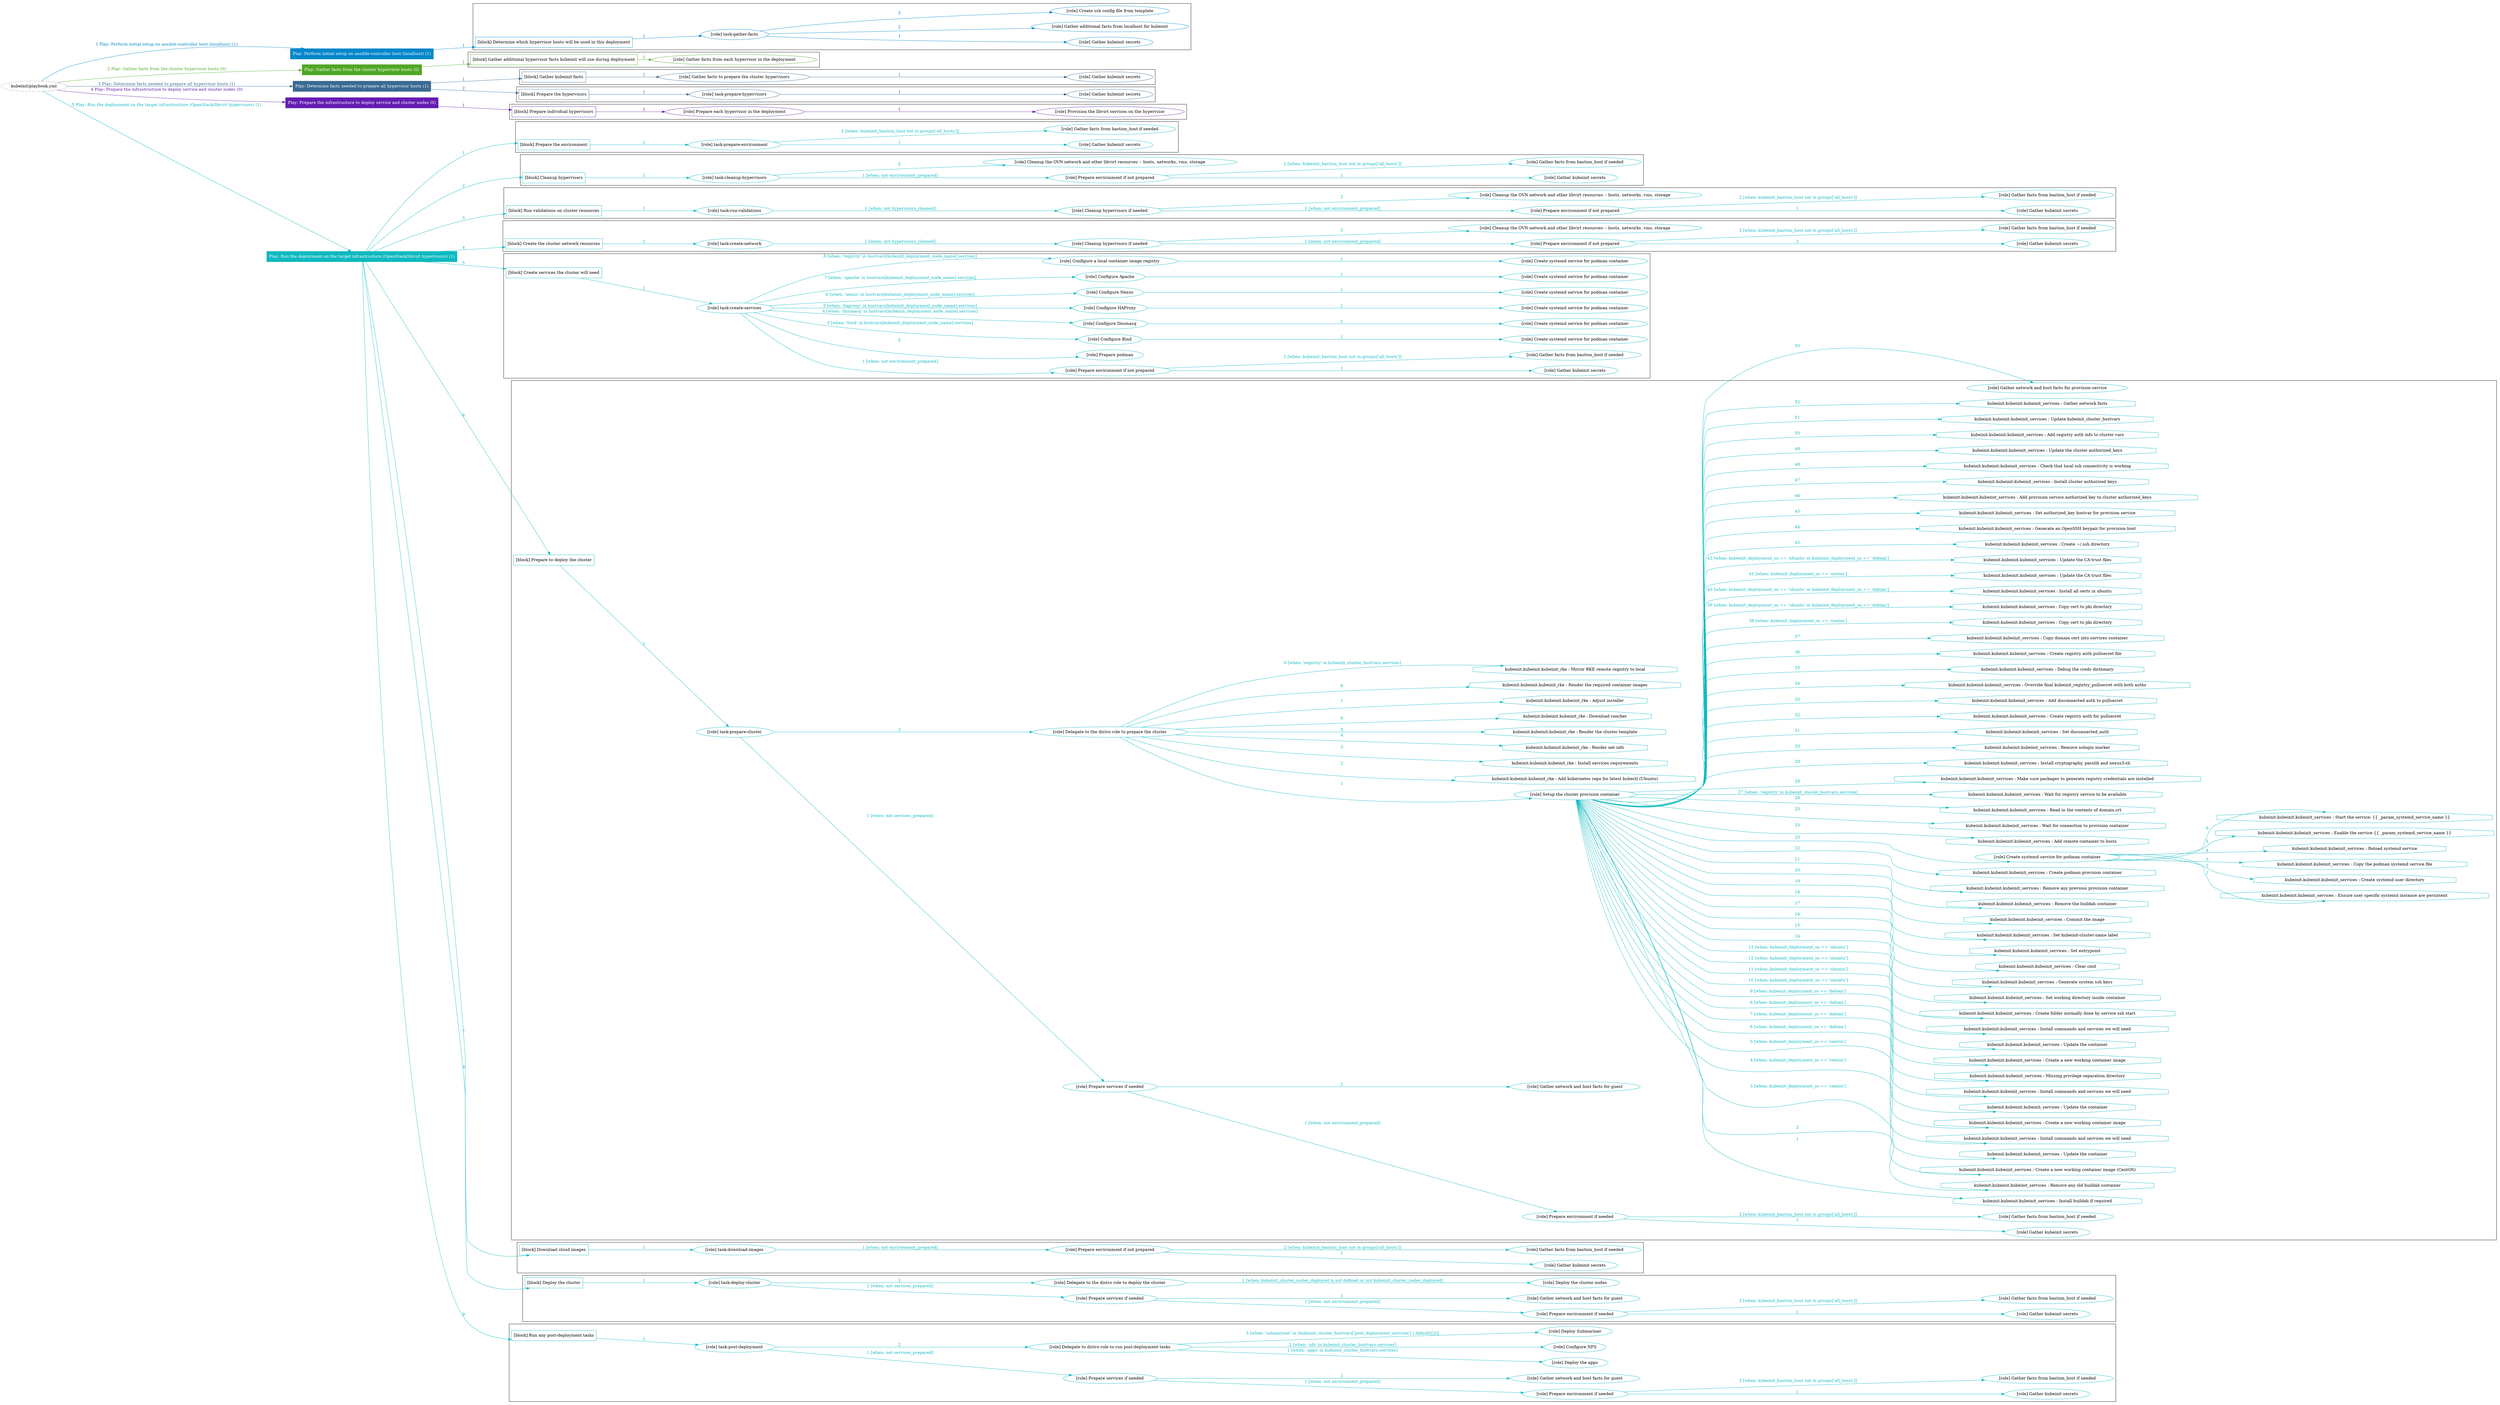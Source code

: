 digraph {
	graph [concentrate=true ordering=in rankdir=LR ratio=fill]
	edge [esep=5 sep=10]
	"kubeinit/playbook.yml" [URL="/home/runner/work/kubeinit/kubeinit/kubeinit/playbook.yml" id=playbook_7534f923 style=dotted]
	"kubeinit/playbook.yml" -> play_5f067660 [label="1 Play: Perform initial setup on ansible-controller host (localhost) (1)" color="#0186cb" fontcolor="#0186cb" id=edge_play_5f067660 labeltooltip="1 Play: Perform initial setup on ansible-controller host (localhost) (1)" tooltip="1 Play: Perform initial setup on ansible-controller host (localhost) (1)"]
	subgraph "Play: Perform initial setup on ansible-controller host (localhost) (1)" {
		play_5f067660 [label="Play: Perform initial setup on ansible-controller host (localhost) (1)" URL="/home/runner/work/kubeinit/kubeinit/kubeinit/playbook.yml" color="#0186cb" fontcolor="#ffffff" id=play_5f067660 shape=box style=filled tooltip=localhost]
		play_5f067660 -> block_2a6d653b [label=1 color="#0186cb" fontcolor="#0186cb" id=edge_block_2a6d653b labeltooltip=1 tooltip=1]
		subgraph cluster_block_2a6d653b {
			block_2a6d653b [label="[block] Determine which hypervisor hosts will be used in this deployment" URL="/home/runner/work/kubeinit/kubeinit/kubeinit/playbook.yml" color="#0186cb" id=block_2a6d653b labeltooltip="Determine which hypervisor hosts will be used in this deployment" shape=box tooltip="Determine which hypervisor hosts will be used in this deployment"]
			block_2a6d653b -> role_f4673cf9 [label="1 " color="#0186cb" fontcolor="#0186cb" id=edge_role_f4673cf9 labeltooltip="1 " tooltip="1 "]
			subgraph "task-gather-facts" {
				role_f4673cf9 [label="[role] task-gather-facts" URL="/home/runner/work/kubeinit/kubeinit/kubeinit/playbook.yml" color="#0186cb" id=role_f4673cf9 tooltip="task-gather-facts"]
				role_f4673cf9 -> role_874d3339 [label="1 " color="#0186cb" fontcolor="#0186cb" id=edge_role_874d3339 labeltooltip="1 " tooltip="1 "]
				subgraph "Gather kubeinit secrets" {
					role_874d3339 [label="[role] Gather kubeinit secrets" URL="/home/runner/.ansible/collections/ansible_collections/kubeinit/kubeinit/roles/kubeinit_prepare/tasks/build_hypervisors_group.yml" color="#0186cb" id=role_874d3339 tooltip="Gather kubeinit secrets"]
				}
				role_f4673cf9 -> role_eb98fd35 [label="2 " color="#0186cb" fontcolor="#0186cb" id=edge_role_eb98fd35 labeltooltip="2 " tooltip="2 "]
				subgraph "Gather additional facts from localhost for kubeinit" {
					role_eb98fd35 [label="[role] Gather additional facts from localhost for kubeinit" URL="/home/runner/.ansible/collections/ansible_collections/kubeinit/kubeinit/roles/kubeinit_prepare/tasks/build_hypervisors_group.yml" color="#0186cb" id=role_eb98fd35 tooltip="Gather additional facts from localhost for kubeinit"]
				}
				role_f4673cf9 -> role_658bca01 [label="3 " color="#0186cb" fontcolor="#0186cb" id=edge_role_658bca01 labeltooltip="3 " tooltip="3 "]
				subgraph "Create ssh config file from template" {
					role_658bca01 [label="[role] Create ssh config file from template" URL="/home/runner/.ansible/collections/ansible_collections/kubeinit/kubeinit/roles/kubeinit_prepare/tasks/build_hypervisors_group.yml" color="#0186cb" id=role_658bca01 tooltip="Create ssh config file from template"]
				}
			}
		}
	}
	"kubeinit/playbook.yml" -> play_08183b6a [label="2 Play: Gather facts from the cluster hypervisor hosts (0)" color="#4fa725" fontcolor="#4fa725" id=edge_play_08183b6a labeltooltip="2 Play: Gather facts from the cluster hypervisor hosts (0)" tooltip="2 Play: Gather facts from the cluster hypervisor hosts (0)"]
	subgraph "Play: Gather facts from the cluster hypervisor hosts (0)" {
		play_08183b6a [label="Play: Gather facts from the cluster hypervisor hosts (0)" URL="/home/runner/work/kubeinit/kubeinit/kubeinit/playbook.yml" color="#4fa725" fontcolor="#ffffff" id=play_08183b6a shape=box style=filled tooltip="Play: Gather facts from the cluster hypervisor hosts (0)"]
		play_08183b6a -> block_102e6b8a [label=1 color="#4fa725" fontcolor="#4fa725" id=edge_block_102e6b8a labeltooltip=1 tooltip=1]
		subgraph cluster_block_102e6b8a {
			block_102e6b8a [label="[block] Gather additional hypervisor facts kubeinit will use during deployment" URL="/home/runner/work/kubeinit/kubeinit/kubeinit/playbook.yml" color="#4fa725" id=block_102e6b8a labeltooltip="Gather additional hypervisor facts kubeinit will use during deployment" shape=box tooltip="Gather additional hypervisor facts kubeinit will use during deployment"]
			block_102e6b8a -> role_eb3c1f33 [label="1 " color="#4fa725" fontcolor="#4fa725" id=edge_role_eb3c1f33 labeltooltip="1 " tooltip="1 "]
			subgraph "Gather facts from each hypervisor in the deployment" {
				role_eb3c1f33 [label="[role] Gather facts from each hypervisor in the deployment" URL="/home/runner/work/kubeinit/kubeinit/kubeinit/playbook.yml" color="#4fa725" id=role_eb3c1f33 tooltip="Gather facts from each hypervisor in the deployment"]
			}
		}
	}
	"kubeinit/playbook.yml" -> play_39cd4386 [label="3 Play: Determine facts needed to prepare all hypervisor hosts (1)" color="#3a6a92" fontcolor="#3a6a92" id=edge_play_39cd4386 labeltooltip="3 Play: Determine facts needed to prepare all hypervisor hosts (1)" tooltip="3 Play: Determine facts needed to prepare all hypervisor hosts (1)"]
	subgraph "Play: Determine facts needed to prepare all hypervisor hosts (1)" {
		play_39cd4386 [label="Play: Determine facts needed to prepare all hypervisor hosts (1)" URL="/home/runner/work/kubeinit/kubeinit/kubeinit/playbook.yml" color="#3a6a92" fontcolor="#ffffff" id=play_39cd4386 shape=box style=filled tooltip=localhost]
		play_39cd4386 -> block_ba280457 [label=1 color="#3a6a92" fontcolor="#3a6a92" id=edge_block_ba280457 labeltooltip=1 tooltip=1]
		subgraph cluster_block_ba280457 {
			block_ba280457 [label="[block] Gather kubeinit facts" URL="/home/runner/work/kubeinit/kubeinit/kubeinit/playbook.yml" color="#3a6a92" id=block_ba280457 labeltooltip="Gather kubeinit facts" shape=box tooltip="Gather kubeinit facts"]
			block_ba280457 -> role_9e7c0f4f [label="1 " color="#3a6a92" fontcolor="#3a6a92" id=edge_role_9e7c0f4f labeltooltip="1 " tooltip="1 "]
			subgraph "Gather facts to prepare the cluster hypervisors" {
				role_9e7c0f4f [label="[role] Gather facts to prepare the cluster hypervisors" URL="/home/runner/work/kubeinit/kubeinit/kubeinit/playbook.yml" color="#3a6a92" id=role_9e7c0f4f tooltip="Gather facts to prepare the cluster hypervisors"]
				role_9e7c0f4f -> role_158e170e [label="1 " color="#3a6a92" fontcolor="#3a6a92" id=edge_role_158e170e labeltooltip="1 " tooltip="1 "]
				subgraph "Gather kubeinit secrets" {
					role_158e170e [label="[role] Gather kubeinit secrets" URL="/home/runner/.ansible/collections/ansible_collections/kubeinit/kubeinit/roles/kubeinit_prepare/tasks/gather_kubeinit_facts.yml" color="#3a6a92" id=role_158e170e tooltip="Gather kubeinit secrets"]
				}
			}
		}
		play_39cd4386 -> block_11a6c6d5 [label=2 color="#3a6a92" fontcolor="#3a6a92" id=edge_block_11a6c6d5 labeltooltip=2 tooltip=2]
		subgraph cluster_block_11a6c6d5 {
			block_11a6c6d5 [label="[block] Prepare the hypervisors" URL="/home/runner/work/kubeinit/kubeinit/kubeinit/playbook.yml" color="#3a6a92" id=block_11a6c6d5 labeltooltip="Prepare the hypervisors" shape=box tooltip="Prepare the hypervisors"]
			block_11a6c6d5 -> role_6cd1b135 [label="1 " color="#3a6a92" fontcolor="#3a6a92" id=edge_role_6cd1b135 labeltooltip="1 " tooltip="1 "]
			subgraph "task-prepare-hypervisors" {
				role_6cd1b135 [label="[role] task-prepare-hypervisors" URL="/home/runner/work/kubeinit/kubeinit/kubeinit/playbook.yml" color="#3a6a92" id=role_6cd1b135 tooltip="task-prepare-hypervisors"]
				role_6cd1b135 -> role_c450a58e [label="1 " color="#3a6a92" fontcolor="#3a6a92" id=edge_role_c450a58e labeltooltip="1 " tooltip="1 "]
				subgraph "Gather kubeinit secrets" {
					role_c450a58e [label="[role] Gather kubeinit secrets" URL="/home/runner/.ansible/collections/ansible_collections/kubeinit/kubeinit/roles/kubeinit_prepare/tasks/gather_kubeinit_facts.yml" color="#3a6a92" id=role_c450a58e tooltip="Gather kubeinit secrets"]
				}
			}
		}
	}
	"kubeinit/playbook.yml" -> play_e61f84ba [label="4 Play: Prepare the infrastructure to deploy service and cluster nodes (0)" color="#641cb0" fontcolor="#641cb0" id=edge_play_e61f84ba labeltooltip="4 Play: Prepare the infrastructure to deploy service and cluster nodes (0)" tooltip="4 Play: Prepare the infrastructure to deploy service and cluster nodes (0)"]
	subgraph "Play: Prepare the infrastructure to deploy service and cluster nodes (0)" {
		play_e61f84ba [label="Play: Prepare the infrastructure to deploy service and cluster nodes (0)" URL="/home/runner/work/kubeinit/kubeinit/kubeinit/playbook.yml" color="#641cb0" fontcolor="#ffffff" id=play_e61f84ba shape=box style=filled tooltip="Play: Prepare the infrastructure to deploy service and cluster nodes (0)"]
		play_e61f84ba -> block_022e1bbe [label=1 color="#641cb0" fontcolor="#641cb0" id=edge_block_022e1bbe labeltooltip=1 tooltip=1]
		subgraph cluster_block_022e1bbe {
			block_022e1bbe [label="[block] Prepare individual hypervisors" URL="/home/runner/work/kubeinit/kubeinit/kubeinit/playbook.yml" color="#641cb0" id=block_022e1bbe labeltooltip="Prepare individual hypervisors" shape=box tooltip="Prepare individual hypervisors"]
			block_022e1bbe -> role_33e16179 [label="1 " color="#641cb0" fontcolor="#641cb0" id=edge_role_33e16179 labeltooltip="1 " tooltip="1 "]
			subgraph "Prepare each hypervisor in the deployment" {
				role_33e16179 [label="[role] Prepare each hypervisor in the deployment" URL="/home/runner/work/kubeinit/kubeinit/kubeinit/playbook.yml" color="#641cb0" id=role_33e16179 tooltip="Prepare each hypervisor in the deployment"]
				role_33e16179 -> role_cbe39fa4 [label="1 " color="#641cb0" fontcolor="#641cb0" id=edge_role_cbe39fa4 labeltooltip="1 " tooltip="1 "]
				subgraph "Provision the libvirt services on the hypervisor" {
					role_cbe39fa4 [label="[role] Provision the libvirt services on the hypervisor" URL="/home/runner/.ansible/collections/ansible_collections/kubeinit/kubeinit/roles/kubeinit_prepare/tasks/prepare_hypervisor.yml" color="#641cb0" id=role_cbe39fa4 tooltip="Provision the libvirt services on the hypervisor"]
				}
			}
		}
	}
	"kubeinit/playbook.yml" -> play_ce3947f0 [label="5 Play: Run the deployment on the target infrastructure (OpenStack/libvirt hypervisors) (1)" color="#0cb9c0" fontcolor="#0cb9c0" id=edge_play_ce3947f0 labeltooltip="5 Play: Run the deployment on the target infrastructure (OpenStack/libvirt hypervisors) (1)" tooltip="5 Play: Run the deployment on the target infrastructure (OpenStack/libvirt hypervisors) (1)"]
	subgraph "Play: Run the deployment on the target infrastructure (OpenStack/libvirt hypervisors) (1)" {
		play_ce3947f0 [label="Play: Run the deployment on the target infrastructure (OpenStack/libvirt hypervisors) (1)" URL="/home/runner/work/kubeinit/kubeinit/kubeinit/playbook.yml" color="#0cb9c0" fontcolor="#ffffff" id=play_ce3947f0 shape=box style=filled tooltip=localhost]
		play_ce3947f0 -> block_bf2aa994 [label=1 color="#0cb9c0" fontcolor="#0cb9c0" id=edge_block_bf2aa994 labeltooltip=1 tooltip=1]
		subgraph cluster_block_bf2aa994 {
			block_bf2aa994 [label="[block] Prepare the environment" URL="/home/runner/work/kubeinit/kubeinit/kubeinit/playbook.yml" color="#0cb9c0" id=block_bf2aa994 labeltooltip="Prepare the environment" shape=box tooltip="Prepare the environment"]
			block_bf2aa994 -> role_9ff84cc4 [label="1 " color="#0cb9c0" fontcolor="#0cb9c0" id=edge_role_9ff84cc4 labeltooltip="1 " tooltip="1 "]
			subgraph "task-prepare-environment" {
				role_9ff84cc4 [label="[role] task-prepare-environment" URL="/home/runner/work/kubeinit/kubeinit/kubeinit/playbook.yml" color="#0cb9c0" id=role_9ff84cc4 tooltip="task-prepare-environment"]
				role_9ff84cc4 -> role_a143a910 [label="1 " color="#0cb9c0" fontcolor="#0cb9c0" id=edge_role_a143a910 labeltooltip="1 " tooltip="1 "]
				subgraph "Gather kubeinit secrets" {
					role_a143a910 [label="[role] Gather kubeinit secrets" URL="/home/runner/.ansible/collections/ansible_collections/kubeinit/kubeinit/roles/kubeinit_prepare/tasks/gather_kubeinit_facts.yml" color="#0cb9c0" id=role_a143a910 tooltip="Gather kubeinit secrets"]
				}
				role_9ff84cc4 -> role_f8533c63 [label="2 [when: kubeinit_bastion_host not in groups['all_hosts']]" color="#0cb9c0" fontcolor="#0cb9c0" id=edge_role_f8533c63 labeltooltip="2 [when: kubeinit_bastion_host not in groups['all_hosts']]" tooltip="2 [when: kubeinit_bastion_host not in groups['all_hosts']]"]
				subgraph "Gather facts from bastion_host if needed" {
					role_f8533c63 [label="[role] Gather facts from bastion_host if needed" URL="/home/runner/.ansible/collections/ansible_collections/kubeinit/kubeinit/roles/kubeinit_prepare/tasks/main.yml" color="#0cb9c0" id=role_f8533c63 tooltip="Gather facts from bastion_host if needed"]
				}
			}
		}
		play_ce3947f0 -> block_c8bec8b1 [label=2 color="#0cb9c0" fontcolor="#0cb9c0" id=edge_block_c8bec8b1 labeltooltip=2 tooltip=2]
		subgraph cluster_block_c8bec8b1 {
			block_c8bec8b1 [label="[block] Cleanup hypervisors" URL="/home/runner/work/kubeinit/kubeinit/kubeinit/playbook.yml" color="#0cb9c0" id=block_c8bec8b1 labeltooltip="Cleanup hypervisors" shape=box tooltip="Cleanup hypervisors"]
			block_c8bec8b1 -> role_d1c44eb7 [label="1 " color="#0cb9c0" fontcolor="#0cb9c0" id=edge_role_d1c44eb7 labeltooltip="1 " tooltip="1 "]
			subgraph "task-cleanup-hypervisors" {
				role_d1c44eb7 [label="[role] task-cleanup-hypervisors" URL="/home/runner/work/kubeinit/kubeinit/kubeinit/playbook.yml" color="#0cb9c0" id=role_d1c44eb7 tooltip="task-cleanup-hypervisors"]
				role_d1c44eb7 -> role_4705d293 [label="1 [when: not environment_prepared]" color="#0cb9c0" fontcolor="#0cb9c0" id=edge_role_4705d293 labeltooltip="1 [when: not environment_prepared]" tooltip="1 [when: not environment_prepared]"]
				subgraph "Prepare environment if not prepared" {
					role_4705d293 [label="[role] Prepare environment if not prepared" URL="/home/runner/.ansible/collections/ansible_collections/kubeinit/kubeinit/roles/kubeinit_libvirt/tasks/cleanup_hypervisors.yml" color="#0cb9c0" id=role_4705d293 tooltip="Prepare environment if not prepared"]
					role_4705d293 -> role_e9592e48 [label="1 " color="#0cb9c0" fontcolor="#0cb9c0" id=edge_role_e9592e48 labeltooltip="1 " tooltip="1 "]
					subgraph "Gather kubeinit secrets" {
						role_e9592e48 [label="[role] Gather kubeinit secrets" URL="/home/runner/.ansible/collections/ansible_collections/kubeinit/kubeinit/roles/kubeinit_prepare/tasks/gather_kubeinit_facts.yml" color="#0cb9c0" id=role_e9592e48 tooltip="Gather kubeinit secrets"]
					}
					role_4705d293 -> role_43493f9f [label="2 [when: kubeinit_bastion_host not in groups['all_hosts']]" color="#0cb9c0" fontcolor="#0cb9c0" id=edge_role_43493f9f labeltooltip="2 [when: kubeinit_bastion_host not in groups['all_hosts']]" tooltip="2 [when: kubeinit_bastion_host not in groups['all_hosts']]"]
					subgraph "Gather facts from bastion_host if needed" {
						role_43493f9f [label="[role] Gather facts from bastion_host if needed" URL="/home/runner/.ansible/collections/ansible_collections/kubeinit/kubeinit/roles/kubeinit_prepare/tasks/main.yml" color="#0cb9c0" id=role_43493f9f tooltip="Gather facts from bastion_host if needed"]
					}
				}
				role_d1c44eb7 -> role_510a8f42 [label="2 " color="#0cb9c0" fontcolor="#0cb9c0" id=edge_role_510a8f42 labeltooltip="2 " tooltip="2 "]
				subgraph "Cleanup the OVN network and other libvirt resources -- hosts, networks, vms, storage" {
					role_510a8f42 [label="[role] Cleanup the OVN network and other libvirt resources -- hosts, networks, vms, storage" URL="/home/runner/.ansible/collections/ansible_collections/kubeinit/kubeinit/roles/kubeinit_libvirt/tasks/cleanup_hypervisors.yml" color="#0cb9c0" id=role_510a8f42 tooltip="Cleanup the OVN network and other libvirt resources -- hosts, networks, vms, storage"]
				}
			}
		}
		play_ce3947f0 -> block_db53177a [label=3 color="#0cb9c0" fontcolor="#0cb9c0" id=edge_block_db53177a labeltooltip=3 tooltip=3]
		subgraph cluster_block_db53177a {
			block_db53177a [label="[block] Run validations on cluster resources" URL="/home/runner/work/kubeinit/kubeinit/kubeinit/playbook.yml" color="#0cb9c0" id=block_db53177a labeltooltip="Run validations on cluster resources" shape=box tooltip="Run validations on cluster resources"]
			block_db53177a -> role_665a348f [label="1 " color="#0cb9c0" fontcolor="#0cb9c0" id=edge_role_665a348f labeltooltip="1 " tooltip="1 "]
			subgraph "task-run-validations" {
				role_665a348f [label="[role] task-run-validations" URL="/home/runner/work/kubeinit/kubeinit/kubeinit/playbook.yml" color="#0cb9c0" id=role_665a348f tooltip="task-run-validations"]
				role_665a348f -> role_b8e429d4 [label="1 [when: not hypervisors_cleaned]" color="#0cb9c0" fontcolor="#0cb9c0" id=edge_role_b8e429d4 labeltooltip="1 [when: not hypervisors_cleaned]" tooltip="1 [when: not hypervisors_cleaned]"]
				subgraph "Cleanup hypervisors if needed" {
					role_b8e429d4 [label="[role] Cleanup hypervisors if needed" URL="/home/runner/.ansible/collections/ansible_collections/kubeinit/kubeinit/roles/kubeinit_validations/tasks/main.yml" color="#0cb9c0" id=role_b8e429d4 tooltip="Cleanup hypervisors if needed"]
					role_b8e429d4 -> role_72068f5d [label="1 [when: not environment_prepared]" color="#0cb9c0" fontcolor="#0cb9c0" id=edge_role_72068f5d labeltooltip="1 [when: not environment_prepared]" tooltip="1 [when: not environment_prepared]"]
					subgraph "Prepare environment if not prepared" {
						role_72068f5d [label="[role] Prepare environment if not prepared" URL="/home/runner/.ansible/collections/ansible_collections/kubeinit/kubeinit/roles/kubeinit_libvirt/tasks/cleanup_hypervisors.yml" color="#0cb9c0" id=role_72068f5d tooltip="Prepare environment if not prepared"]
						role_72068f5d -> role_4d150307 [label="1 " color="#0cb9c0" fontcolor="#0cb9c0" id=edge_role_4d150307 labeltooltip="1 " tooltip="1 "]
						subgraph "Gather kubeinit secrets" {
							role_4d150307 [label="[role] Gather kubeinit secrets" URL="/home/runner/.ansible/collections/ansible_collections/kubeinit/kubeinit/roles/kubeinit_prepare/tasks/gather_kubeinit_facts.yml" color="#0cb9c0" id=role_4d150307 tooltip="Gather kubeinit secrets"]
						}
						role_72068f5d -> role_c3647b07 [label="2 [when: kubeinit_bastion_host not in groups['all_hosts']]" color="#0cb9c0" fontcolor="#0cb9c0" id=edge_role_c3647b07 labeltooltip="2 [when: kubeinit_bastion_host not in groups['all_hosts']]" tooltip="2 [when: kubeinit_bastion_host not in groups['all_hosts']]"]
						subgraph "Gather facts from bastion_host if needed" {
							role_c3647b07 [label="[role] Gather facts from bastion_host if needed" URL="/home/runner/.ansible/collections/ansible_collections/kubeinit/kubeinit/roles/kubeinit_prepare/tasks/main.yml" color="#0cb9c0" id=role_c3647b07 tooltip="Gather facts from bastion_host if needed"]
						}
					}
					role_b8e429d4 -> role_401094d8 [label="2 " color="#0cb9c0" fontcolor="#0cb9c0" id=edge_role_401094d8 labeltooltip="2 " tooltip="2 "]
					subgraph "Cleanup the OVN network and other libvirt resources -- hosts, networks, vms, storage" {
						role_401094d8 [label="[role] Cleanup the OVN network and other libvirt resources -- hosts, networks, vms, storage" URL="/home/runner/.ansible/collections/ansible_collections/kubeinit/kubeinit/roles/kubeinit_libvirt/tasks/cleanup_hypervisors.yml" color="#0cb9c0" id=role_401094d8 tooltip="Cleanup the OVN network and other libvirt resources -- hosts, networks, vms, storage"]
					}
				}
			}
		}
		play_ce3947f0 -> block_64cbcae5 [label=4 color="#0cb9c0" fontcolor="#0cb9c0" id=edge_block_64cbcae5 labeltooltip=4 tooltip=4]
		subgraph cluster_block_64cbcae5 {
			block_64cbcae5 [label="[block] Create the cluster network resources" URL="/home/runner/work/kubeinit/kubeinit/kubeinit/playbook.yml" color="#0cb9c0" id=block_64cbcae5 labeltooltip="Create the cluster network resources" shape=box tooltip="Create the cluster network resources"]
			block_64cbcae5 -> role_e82772a7 [label="1 " color="#0cb9c0" fontcolor="#0cb9c0" id=edge_role_e82772a7 labeltooltip="1 " tooltip="1 "]
			subgraph "task-create-network" {
				role_e82772a7 [label="[role] task-create-network" URL="/home/runner/work/kubeinit/kubeinit/kubeinit/playbook.yml" color="#0cb9c0" id=role_e82772a7 tooltip="task-create-network"]
				role_e82772a7 -> role_c32bea9e [label="1 [when: not hypervisors_cleaned]" color="#0cb9c0" fontcolor="#0cb9c0" id=edge_role_c32bea9e labeltooltip="1 [when: not hypervisors_cleaned]" tooltip="1 [when: not hypervisors_cleaned]"]
				subgraph "Cleanup hypervisors if needed" {
					role_c32bea9e [label="[role] Cleanup hypervisors if needed" URL="/home/runner/.ansible/collections/ansible_collections/kubeinit/kubeinit/roles/kubeinit_libvirt/tasks/create_network.yml" color="#0cb9c0" id=role_c32bea9e tooltip="Cleanup hypervisors if needed"]
					role_c32bea9e -> role_b29c5eb6 [label="1 [when: not environment_prepared]" color="#0cb9c0" fontcolor="#0cb9c0" id=edge_role_b29c5eb6 labeltooltip="1 [when: not environment_prepared]" tooltip="1 [when: not environment_prepared]"]
					subgraph "Prepare environment if not prepared" {
						role_b29c5eb6 [label="[role] Prepare environment if not prepared" URL="/home/runner/.ansible/collections/ansible_collections/kubeinit/kubeinit/roles/kubeinit_libvirt/tasks/cleanup_hypervisors.yml" color="#0cb9c0" id=role_b29c5eb6 tooltip="Prepare environment if not prepared"]
						role_b29c5eb6 -> role_014033d6 [label="1 " color="#0cb9c0" fontcolor="#0cb9c0" id=edge_role_014033d6 labeltooltip="1 " tooltip="1 "]
						subgraph "Gather kubeinit secrets" {
							role_014033d6 [label="[role] Gather kubeinit secrets" URL="/home/runner/.ansible/collections/ansible_collections/kubeinit/kubeinit/roles/kubeinit_prepare/tasks/gather_kubeinit_facts.yml" color="#0cb9c0" id=role_014033d6 tooltip="Gather kubeinit secrets"]
						}
						role_b29c5eb6 -> role_2982bdb4 [label="2 [when: kubeinit_bastion_host not in groups['all_hosts']]" color="#0cb9c0" fontcolor="#0cb9c0" id=edge_role_2982bdb4 labeltooltip="2 [when: kubeinit_bastion_host not in groups['all_hosts']]" tooltip="2 [when: kubeinit_bastion_host not in groups['all_hosts']]"]
						subgraph "Gather facts from bastion_host if needed" {
							role_2982bdb4 [label="[role] Gather facts from bastion_host if needed" URL="/home/runner/.ansible/collections/ansible_collections/kubeinit/kubeinit/roles/kubeinit_prepare/tasks/main.yml" color="#0cb9c0" id=role_2982bdb4 tooltip="Gather facts from bastion_host if needed"]
						}
					}
					role_c32bea9e -> role_286f32eb [label="2 " color="#0cb9c0" fontcolor="#0cb9c0" id=edge_role_286f32eb labeltooltip="2 " tooltip="2 "]
					subgraph "Cleanup the OVN network and other libvirt resources -- hosts, networks, vms, storage" {
						role_286f32eb [label="[role] Cleanup the OVN network and other libvirt resources -- hosts, networks, vms, storage" URL="/home/runner/.ansible/collections/ansible_collections/kubeinit/kubeinit/roles/kubeinit_libvirt/tasks/cleanup_hypervisors.yml" color="#0cb9c0" id=role_286f32eb tooltip="Cleanup the OVN network and other libvirt resources -- hosts, networks, vms, storage"]
					}
				}
			}
		}
		play_ce3947f0 -> block_462fedb3 [label=5 color="#0cb9c0" fontcolor="#0cb9c0" id=edge_block_462fedb3 labeltooltip=5 tooltip=5]
		subgraph cluster_block_462fedb3 {
			block_462fedb3 [label="[block] Create services the cluster will need" URL="/home/runner/work/kubeinit/kubeinit/kubeinit/playbook.yml" color="#0cb9c0" id=block_462fedb3 labeltooltip="Create services the cluster will need" shape=box tooltip="Create services the cluster will need"]
			block_462fedb3 -> role_a537e1de [label="1 " color="#0cb9c0" fontcolor="#0cb9c0" id=edge_role_a537e1de labeltooltip="1 " tooltip="1 "]
			subgraph "task-create-services" {
				role_a537e1de [label="[role] task-create-services" URL="/home/runner/work/kubeinit/kubeinit/kubeinit/playbook.yml" color="#0cb9c0" id=role_a537e1de tooltip="task-create-services"]
				role_a537e1de -> role_b1997520 [label="1 [when: not environment_prepared]" color="#0cb9c0" fontcolor="#0cb9c0" id=edge_role_b1997520 labeltooltip="1 [when: not environment_prepared]" tooltip="1 [when: not environment_prepared]"]
				subgraph "Prepare environment if not prepared" {
					role_b1997520 [label="[role] Prepare environment if not prepared" URL="/home/runner/.ansible/collections/ansible_collections/kubeinit/kubeinit/roles/kubeinit_services/tasks/main.yml" color="#0cb9c0" id=role_b1997520 tooltip="Prepare environment if not prepared"]
					role_b1997520 -> role_3f5170ba [label="1 " color="#0cb9c0" fontcolor="#0cb9c0" id=edge_role_3f5170ba labeltooltip="1 " tooltip="1 "]
					subgraph "Gather kubeinit secrets" {
						role_3f5170ba [label="[role] Gather kubeinit secrets" URL="/home/runner/.ansible/collections/ansible_collections/kubeinit/kubeinit/roles/kubeinit_prepare/tasks/gather_kubeinit_facts.yml" color="#0cb9c0" id=role_3f5170ba tooltip="Gather kubeinit secrets"]
					}
					role_b1997520 -> role_5a55ed1f [label="2 [when: kubeinit_bastion_host not in groups['all_hosts']]" color="#0cb9c0" fontcolor="#0cb9c0" id=edge_role_5a55ed1f labeltooltip="2 [when: kubeinit_bastion_host not in groups['all_hosts']]" tooltip="2 [when: kubeinit_bastion_host not in groups['all_hosts']]"]
					subgraph "Gather facts from bastion_host if needed" {
						role_5a55ed1f [label="[role] Gather facts from bastion_host if needed" URL="/home/runner/.ansible/collections/ansible_collections/kubeinit/kubeinit/roles/kubeinit_prepare/tasks/main.yml" color="#0cb9c0" id=role_5a55ed1f tooltip="Gather facts from bastion_host if needed"]
					}
				}
				role_a537e1de -> role_271c11cd [label="2 " color="#0cb9c0" fontcolor="#0cb9c0" id=edge_role_271c11cd labeltooltip="2 " tooltip="2 "]
				subgraph "Prepare podman" {
					role_271c11cd [label="[role] Prepare podman" URL="/home/runner/.ansible/collections/ansible_collections/kubeinit/kubeinit/roles/kubeinit_services/tasks/00_create_service_pod.yml" color="#0cb9c0" id=role_271c11cd tooltip="Prepare podman"]
				}
				role_a537e1de -> role_f79a7993 [label="3 [when: 'bind' in hostvars[kubeinit_deployment_node_name].services]" color="#0cb9c0" fontcolor="#0cb9c0" id=edge_role_f79a7993 labeltooltip="3 [when: 'bind' in hostvars[kubeinit_deployment_node_name].services]" tooltip="3 [when: 'bind' in hostvars[kubeinit_deployment_node_name].services]"]
				subgraph "Configure Bind" {
					role_f79a7993 [label="[role] Configure Bind" URL="/home/runner/.ansible/collections/ansible_collections/kubeinit/kubeinit/roles/kubeinit_services/tasks/start_services_containers.yml" color="#0cb9c0" id=role_f79a7993 tooltip="Configure Bind"]
					role_f79a7993 -> role_52c14345 [label="1 " color="#0cb9c0" fontcolor="#0cb9c0" id=edge_role_52c14345 labeltooltip="1 " tooltip="1 "]
					subgraph "Create systemd service for podman container" {
						role_52c14345 [label="[role] Create systemd service for podman container" URL="/home/runner/.ansible/collections/ansible_collections/kubeinit/kubeinit/roles/kubeinit_bind/tasks/main.yml" color="#0cb9c0" id=role_52c14345 tooltip="Create systemd service for podman container"]
					}
				}
				role_a537e1de -> role_3048e4d4 [label="4 [when: 'dnsmasq' in hostvars[kubeinit_deployment_node_name].services]" color="#0cb9c0" fontcolor="#0cb9c0" id=edge_role_3048e4d4 labeltooltip="4 [when: 'dnsmasq' in hostvars[kubeinit_deployment_node_name].services]" tooltip="4 [when: 'dnsmasq' in hostvars[kubeinit_deployment_node_name].services]"]
				subgraph "Configure Dnsmasq" {
					role_3048e4d4 [label="[role] Configure Dnsmasq" URL="/home/runner/.ansible/collections/ansible_collections/kubeinit/kubeinit/roles/kubeinit_services/tasks/start_services_containers.yml" color="#0cb9c0" id=role_3048e4d4 tooltip="Configure Dnsmasq"]
					role_3048e4d4 -> role_82a60987 [label="1 " color="#0cb9c0" fontcolor="#0cb9c0" id=edge_role_82a60987 labeltooltip="1 " tooltip="1 "]
					subgraph "Create systemd service for podman container" {
						role_82a60987 [label="[role] Create systemd service for podman container" URL="/home/runner/.ansible/collections/ansible_collections/kubeinit/kubeinit/roles/kubeinit_dnsmasq/tasks/main.yml" color="#0cb9c0" id=role_82a60987 tooltip="Create systemd service for podman container"]
					}
				}
				role_a537e1de -> role_a0c20add [label="5 [when: 'haproxy' in hostvars[kubeinit_deployment_node_name].services]" color="#0cb9c0" fontcolor="#0cb9c0" id=edge_role_a0c20add labeltooltip="5 [when: 'haproxy' in hostvars[kubeinit_deployment_node_name].services]" tooltip="5 [when: 'haproxy' in hostvars[kubeinit_deployment_node_name].services]"]
				subgraph "Configure HAProxy" {
					role_a0c20add [label="[role] Configure HAProxy" URL="/home/runner/.ansible/collections/ansible_collections/kubeinit/kubeinit/roles/kubeinit_services/tasks/start_services_containers.yml" color="#0cb9c0" id=role_a0c20add tooltip="Configure HAProxy"]
					role_a0c20add -> role_19de1475 [label="1 " color="#0cb9c0" fontcolor="#0cb9c0" id=edge_role_19de1475 labeltooltip="1 " tooltip="1 "]
					subgraph "Create systemd service for podman container" {
						role_19de1475 [label="[role] Create systemd service for podman container" URL="/home/runner/.ansible/collections/ansible_collections/kubeinit/kubeinit/roles/kubeinit_haproxy/tasks/main.yml" color="#0cb9c0" id=role_19de1475 tooltip="Create systemd service for podman container"]
					}
				}
				role_a537e1de -> role_dc503578 [label="6 [when: 'nexus' in hostvars[kubeinit_deployment_node_name].services]" color="#0cb9c0" fontcolor="#0cb9c0" id=edge_role_dc503578 labeltooltip="6 [when: 'nexus' in hostvars[kubeinit_deployment_node_name].services]" tooltip="6 [when: 'nexus' in hostvars[kubeinit_deployment_node_name].services]"]
				subgraph "Configure Nexus" {
					role_dc503578 [label="[role] Configure Nexus" URL="/home/runner/.ansible/collections/ansible_collections/kubeinit/kubeinit/roles/kubeinit_services/tasks/start_services_containers.yml" color="#0cb9c0" id=role_dc503578 tooltip="Configure Nexus"]
					role_dc503578 -> role_7e851fe4 [label="1 " color="#0cb9c0" fontcolor="#0cb9c0" id=edge_role_7e851fe4 labeltooltip="1 " tooltip="1 "]
					subgraph "Create systemd service for podman container" {
						role_7e851fe4 [label="[role] Create systemd service for podman container" URL="/home/runner/.ansible/collections/ansible_collections/kubeinit/kubeinit/roles/kubeinit_nexus/tasks/main.yml" color="#0cb9c0" id=role_7e851fe4 tooltip="Create systemd service for podman container"]
					}
				}
				role_a537e1de -> role_7043b7ae [label="7 [when: 'apache' in hostvars[kubeinit_deployment_node_name].services]" color="#0cb9c0" fontcolor="#0cb9c0" id=edge_role_7043b7ae labeltooltip="7 [when: 'apache' in hostvars[kubeinit_deployment_node_name].services]" tooltip="7 [when: 'apache' in hostvars[kubeinit_deployment_node_name].services]"]
				subgraph "Configure Apache" {
					role_7043b7ae [label="[role] Configure Apache" URL="/home/runner/.ansible/collections/ansible_collections/kubeinit/kubeinit/roles/kubeinit_services/tasks/start_services_containers.yml" color="#0cb9c0" id=role_7043b7ae tooltip="Configure Apache"]
					role_7043b7ae -> role_6107281c [label="1 " color="#0cb9c0" fontcolor="#0cb9c0" id=edge_role_6107281c labeltooltip="1 " tooltip="1 "]
					subgraph "Create systemd service for podman container" {
						role_6107281c [label="[role] Create systemd service for podman container" URL="/home/runner/.ansible/collections/ansible_collections/kubeinit/kubeinit/roles/kubeinit_apache/tasks/main.yml" color="#0cb9c0" id=role_6107281c tooltip="Create systemd service for podman container"]
					}
				}
				role_a537e1de -> role_1b2cf700 [label="8 [when: 'registry' in hostvars[kubeinit_deployment_node_name].services]" color="#0cb9c0" fontcolor="#0cb9c0" id=edge_role_1b2cf700 labeltooltip="8 [when: 'registry' in hostvars[kubeinit_deployment_node_name].services]" tooltip="8 [when: 'registry' in hostvars[kubeinit_deployment_node_name].services]"]
				subgraph "Configure a local container image registry" {
					role_1b2cf700 [label="[role] Configure a local container image registry" URL="/home/runner/.ansible/collections/ansible_collections/kubeinit/kubeinit/roles/kubeinit_services/tasks/start_services_containers.yml" color="#0cb9c0" id=role_1b2cf700 tooltip="Configure a local container image registry"]
					role_1b2cf700 -> role_7808e48f [label="1 " color="#0cb9c0" fontcolor="#0cb9c0" id=edge_role_7808e48f labeltooltip="1 " tooltip="1 "]
					subgraph "Create systemd service for podman container" {
						role_7808e48f [label="[role] Create systemd service for podman container" URL="/home/runner/.ansible/collections/ansible_collections/kubeinit/kubeinit/roles/kubeinit_registry/tasks/main.yml" color="#0cb9c0" id=role_7808e48f tooltip="Create systemd service for podman container"]
					}
				}
			}
		}
		play_ce3947f0 -> block_e55d9938 [label=6 color="#0cb9c0" fontcolor="#0cb9c0" id=edge_block_e55d9938 labeltooltip=6 tooltip=6]
		subgraph cluster_block_e55d9938 {
			block_e55d9938 [label="[block] Prepare to deploy the cluster" URL="/home/runner/work/kubeinit/kubeinit/kubeinit/playbook.yml" color="#0cb9c0" id=block_e55d9938 labeltooltip="Prepare to deploy the cluster" shape=box tooltip="Prepare to deploy the cluster"]
			block_e55d9938 -> role_3f340f55 [label="1 " color="#0cb9c0" fontcolor="#0cb9c0" id=edge_role_3f340f55 labeltooltip="1 " tooltip="1 "]
			subgraph "task-prepare-cluster" {
				role_3f340f55 [label="[role] task-prepare-cluster" URL="/home/runner/work/kubeinit/kubeinit/kubeinit/playbook.yml" color="#0cb9c0" id=role_3f340f55 tooltip="task-prepare-cluster"]
				role_3f340f55 -> role_95b44ffd [label="1 [when: not services_prepared]" color="#0cb9c0" fontcolor="#0cb9c0" id=edge_role_95b44ffd labeltooltip="1 [when: not services_prepared]" tooltip="1 [when: not services_prepared]"]
				subgraph "Prepare services if needed" {
					role_95b44ffd [label="[role] Prepare services if needed" URL="/home/runner/.ansible/collections/ansible_collections/kubeinit/kubeinit/roles/kubeinit_prepare/tasks/prepare_cluster.yml" color="#0cb9c0" id=role_95b44ffd tooltip="Prepare services if needed"]
					role_95b44ffd -> role_bad4f4e5 [label="1 [when: not environment_prepared]" color="#0cb9c0" fontcolor="#0cb9c0" id=edge_role_bad4f4e5 labeltooltip="1 [when: not environment_prepared]" tooltip="1 [when: not environment_prepared]"]
					subgraph "Prepare environment if needed" {
						role_bad4f4e5 [label="[role] Prepare environment if needed" URL="/home/runner/.ansible/collections/ansible_collections/kubeinit/kubeinit/roles/kubeinit_services/tasks/prepare_services.yml" color="#0cb9c0" id=role_bad4f4e5 tooltip="Prepare environment if needed"]
						role_bad4f4e5 -> role_0f65ae04 [label="1 " color="#0cb9c0" fontcolor="#0cb9c0" id=edge_role_0f65ae04 labeltooltip="1 " tooltip="1 "]
						subgraph "Gather kubeinit secrets" {
							role_0f65ae04 [label="[role] Gather kubeinit secrets" URL="/home/runner/.ansible/collections/ansible_collections/kubeinit/kubeinit/roles/kubeinit_prepare/tasks/gather_kubeinit_facts.yml" color="#0cb9c0" id=role_0f65ae04 tooltip="Gather kubeinit secrets"]
						}
						role_bad4f4e5 -> role_0775612c [label="2 [when: kubeinit_bastion_host not in groups['all_hosts']]" color="#0cb9c0" fontcolor="#0cb9c0" id=edge_role_0775612c labeltooltip="2 [when: kubeinit_bastion_host not in groups['all_hosts']]" tooltip="2 [when: kubeinit_bastion_host not in groups['all_hosts']]"]
						subgraph "Gather facts from bastion_host if needed" {
							role_0775612c [label="[role] Gather facts from bastion_host if needed" URL="/home/runner/.ansible/collections/ansible_collections/kubeinit/kubeinit/roles/kubeinit_prepare/tasks/main.yml" color="#0cb9c0" id=role_0775612c tooltip="Gather facts from bastion_host if needed"]
						}
					}
					role_95b44ffd -> role_18f0814c [label="2 " color="#0cb9c0" fontcolor="#0cb9c0" id=edge_role_18f0814c labeltooltip="2 " tooltip="2 "]
					subgraph "Gather network and host facts for guest" {
						role_18f0814c [label="[role] Gather network and host facts for guest" URL="/home/runner/.ansible/collections/ansible_collections/kubeinit/kubeinit/roles/kubeinit_services/tasks/prepare_services.yml" color="#0cb9c0" id=role_18f0814c tooltip="Gather network and host facts for guest"]
					}
				}
				role_3f340f55 -> role_c67201ec [label="2 " color="#0cb9c0" fontcolor="#0cb9c0" id=edge_role_c67201ec labeltooltip="2 " tooltip="2 "]
				subgraph "Delegate to the distro role to prepare the cluster" {
					role_c67201ec [label="[role] Delegate to the distro role to prepare the cluster" URL="/home/runner/.ansible/collections/ansible_collections/kubeinit/kubeinit/roles/kubeinit_prepare/tasks/prepare_cluster.yml" color="#0cb9c0" id=role_c67201ec tooltip="Delegate to the distro role to prepare the cluster"]
					role_c67201ec -> role_e82dca4b [label="1 " color="#0cb9c0" fontcolor="#0cb9c0" id=edge_role_e82dca4b labeltooltip="1 " tooltip="1 "]
					subgraph "Setup the cluster provision container" {
						role_e82dca4b [label="[role] Setup the cluster provision container" URL="/home/runner/.ansible/collections/ansible_collections/kubeinit/kubeinit/roles/kubeinit_rke/tasks/prepare_cluster.yml" color="#0cb9c0" id=role_e82dca4b tooltip="Setup the cluster provision container"]
						task_bfe1772a [label="kubeinit.kubeinit.kubeinit_services : Install buildah if required" URL="/home/runner/.ansible/collections/ansible_collections/kubeinit/kubeinit/roles/kubeinit_services/tasks/create_provision_container.yml" color="#0cb9c0" id=task_bfe1772a shape=octagon tooltip="kubeinit.kubeinit.kubeinit_services : Install buildah if required"]
						role_e82dca4b -> task_bfe1772a [label="1 " color="#0cb9c0" fontcolor="#0cb9c0" id=edge_task_bfe1772a labeltooltip="1 " tooltip="1 "]
						task_125f729f [label="kubeinit.kubeinit.kubeinit_services : Remove any old buildah container" URL="/home/runner/.ansible/collections/ansible_collections/kubeinit/kubeinit/roles/kubeinit_services/tasks/create_provision_container.yml" color="#0cb9c0" id=task_125f729f shape=octagon tooltip="kubeinit.kubeinit.kubeinit_services : Remove any old buildah container"]
						role_e82dca4b -> task_125f729f [label="2 " color="#0cb9c0" fontcolor="#0cb9c0" id=edge_task_125f729f labeltooltip="2 " tooltip="2 "]
						task_b7006ae5 [label="kubeinit.kubeinit.kubeinit_services : Create a new working container image (CentOS)" URL="/home/runner/.ansible/collections/ansible_collections/kubeinit/kubeinit/roles/kubeinit_services/tasks/create_provision_container.yml" color="#0cb9c0" id=task_b7006ae5 shape=octagon tooltip="kubeinit.kubeinit.kubeinit_services : Create a new working container image (CentOS)"]
						role_e82dca4b -> task_b7006ae5 [label="3 [when: kubeinit_deployment_os == 'centos']" color="#0cb9c0" fontcolor="#0cb9c0" id=edge_task_b7006ae5 labeltooltip="3 [when: kubeinit_deployment_os == 'centos']" tooltip="3 [when: kubeinit_deployment_os == 'centos']"]
						task_2cd758fd [label="kubeinit.kubeinit.kubeinit_services : Update the container" URL="/home/runner/.ansible/collections/ansible_collections/kubeinit/kubeinit/roles/kubeinit_services/tasks/create_provision_container.yml" color="#0cb9c0" id=task_2cd758fd shape=octagon tooltip="kubeinit.kubeinit.kubeinit_services : Update the container"]
						role_e82dca4b -> task_2cd758fd [label="4 [when: kubeinit_deployment_os == 'centos']" color="#0cb9c0" fontcolor="#0cb9c0" id=edge_task_2cd758fd labeltooltip="4 [when: kubeinit_deployment_os == 'centos']" tooltip="4 [when: kubeinit_deployment_os == 'centos']"]
						task_c2355b05 [label="kubeinit.kubeinit.kubeinit_services : Install commands and services we will need" URL="/home/runner/.ansible/collections/ansible_collections/kubeinit/kubeinit/roles/kubeinit_services/tasks/create_provision_container.yml" color="#0cb9c0" id=task_c2355b05 shape=octagon tooltip="kubeinit.kubeinit.kubeinit_services : Install commands and services we will need"]
						role_e82dca4b -> task_c2355b05 [label="5 [when: kubeinit_deployment_os == 'centos']" color="#0cb9c0" fontcolor="#0cb9c0" id=edge_task_c2355b05 labeltooltip="5 [when: kubeinit_deployment_os == 'centos']" tooltip="5 [when: kubeinit_deployment_os == 'centos']"]
						task_214b7613 [label="kubeinit.kubeinit.kubeinit_services : Create a new working container image" URL="/home/runner/.ansible/collections/ansible_collections/kubeinit/kubeinit/roles/kubeinit_services/tasks/create_provision_container.yml" color="#0cb9c0" id=task_214b7613 shape=octagon tooltip="kubeinit.kubeinit.kubeinit_services : Create a new working container image"]
						role_e82dca4b -> task_214b7613 [label="6 [when: kubeinit_deployment_os == 'debian']" color="#0cb9c0" fontcolor="#0cb9c0" id=edge_task_214b7613 labeltooltip="6 [when: kubeinit_deployment_os == 'debian']" tooltip="6 [when: kubeinit_deployment_os == 'debian']"]
						task_09996c27 [label="kubeinit.kubeinit.kubeinit_services : Update the container" URL="/home/runner/.ansible/collections/ansible_collections/kubeinit/kubeinit/roles/kubeinit_services/tasks/create_provision_container.yml" color="#0cb9c0" id=task_09996c27 shape=octagon tooltip="kubeinit.kubeinit.kubeinit_services : Update the container"]
						role_e82dca4b -> task_09996c27 [label="7 [when: kubeinit_deployment_os == 'debian']" color="#0cb9c0" fontcolor="#0cb9c0" id=edge_task_09996c27 labeltooltip="7 [when: kubeinit_deployment_os == 'debian']" tooltip="7 [when: kubeinit_deployment_os == 'debian']"]
						task_99d33f17 [label="kubeinit.kubeinit.kubeinit_services : Install commands and services we will need" URL="/home/runner/.ansible/collections/ansible_collections/kubeinit/kubeinit/roles/kubeinit_services/tasks/create_provision_container.yml" color="#0cb9c0" id=task_99d33f17 shape=octagon tooltip="kubeinit.kubeinit.kubeinit_services : Install commands and services we will need"]
						role_e82dca4b -> task_99d33f17 [label="8 [when: kubeinit_deployment_os == 'debian']" color="#0cb9c0" fontcolor="#0cb9c0" id=edge_task_99d33f17 labeltooltip="8 [when: kubeinit_deployment_os == 'debian']" tooltip="8 [when: kubeinit_deployment_os == 'debian']"]
						task_571df3ff [label="kubeinit.kubeinit.kubeinit_services : Missing privilege separation directory" URL="/home/runner/.ansible/collections/ansible_collections/kubeinit/kubeinit/roles/kubeinit_services/tasks/create_provision_container.yml" color="#0cb9c0" id=task_571df3ff shape=octagon tooltip="kubeinit.kubeinit.kubeinit_services : Missing privilege separation directory"]
						role_e82dca4b -> task_571df3ff [label="9 [when: kubeinit_deployment_os == 'debian']" color="#0cb9c0" fontcolor="#0cb9c0" id=edge_task_571df3ff labeltooltip="9 [when: kubeinit_deployment_os == 'debian']" tooltip="9 [when: kubeinit_deployment_os == 'debian']"]
						task_19ead28c [label="kubeinit.kubeinit.kubeinit_services : Create a new working container image" URL="/home/runner/.ansible/collections/ansible_collections/kubeinit/kubeinit/roles/kubeinit_services/tasks/create_provision_container.yml" color="#0cb9c0" id=task_19ead28c shape=octagon tooltip="kubeinit.kubeinit.kubeinit_services : Create a new working container image"]
						role_e82dca4b -> task_19ead28c [label="10 [when: kubeinit_deployment_os == 'ubuntu']" color="#0cb9c0" fontcolor="#0cb9c0" id=edge_task_19ead28c labeltooltip="10 [when: kubeinit_deployment_os == 'ubuntu']" tooltip="10 [when: kubeinit_deployment_os == 'ubuntu']"]
						task_7174bc1a [label="kubeinit.kubeinit.kubeinit_services : Update the container" URL="/home/runner/.ansible/collections/ansible_collections/kubeinit/kubeinit/roles/kubeinit_services/tasks/create_provision_container.yml" color="#0cb9c0" id=task_7174bc1a shape=octagon tooltip="kubeinit.kubeinit.kubeinit_services : Update the container"]
						role_e82dca4b -> task_7174bc1a [label="11 [when: kubeinit_deployment_os == 'ubuntu']" color="#0cb9c0" fontcolor="#0cb9c0" id=edge_task_7174bc1a labeltooltip="11 [when: kubeinit_deployment_os == 'ubuntu']" tooltip="11 [when: kubeinit_deployment_os == 'ubuntu']"]
						task_2d4f60d9 [label="kubeinit.kubeinit.kubeinit_services : Install commands and services we will need" URL="/home/runner/.ansible/collections/ansible_collections/kubeinit/kubeinit/roles/kubeinit_services/tasks/create_provision_container.yml" color="#0cb9c0" id=task_2d4f60d9 shape=octagon tooltip="kubeinit.kubeinit.kubeinit_services : Install commands and services we will need"]
						role_e82dca4b -> task_2d4f60d9 [label="12 [when: kubeinit_deployment_os == 'ubuntu']" color="#0cb9c0" fontcolor="#0cb9c0" id=edge_task_2d4f60d9 labeltooltip="12 [when: kubeinit_deployment_os == 'ubuntu']" tooltip="12 [when: kubeinit_deployment_os == 'ubuntu']"]
						task_5d58dff7 [label="kubeinit.kubeinit.kubeinit_services : Create folder normally done by service ssh start" URL="/home/runner/.ansible/collections/ansible_collections/kubeinit/kubeinit/roles/kubeinit_services/tasks/create_provision_container.yml" color="#0cb9c0" id=task_5d58dff7 shape=octagon tooltip="kubeinit.kubeinit.kubeinit_services : Create folder normally done by service ssh start"]
						role_e82dca4b -> task_5d58dff7 [label="13 [when: kubeinit_deployment_os == 'ubuntu']" color="#0cb9c0" fontcolor="#0cb9c0" id=edge_task_5d58dff7 labeltooltip="13 [when: kubeinit_deployment_os == 'ubuntu']" tooltip="13 [when: kubeinit_deployment_os == 'ubuntu']"]
						task_5bc12a81 [label="kubeinit.kubeinit.kubeinit_services : Set working directory inside container" URL="/home/runner/.ansible/collections/ansible_collections/kubeinit/kubeinit/roles/kubeinit_services/tasks/create_provision_container.yml" color="#0cb9c0" id=task_5bc12a81 shape=octagon tooltip="kubeinit.kubeinit.kubeinit_services : Set working directory inside container"]
						role_e82dca4b -> task_5bc12a81 [label="14 " color="#0cb9c0" fontcolor="#0cb9c0" id=edge_task_5bc12a81 labeltooltip="14 " tooltip="14 "]
						task_85b4ce47 [label="kubeinit.kubeinit.kubeinit_services : Generate system ssh keys" URL="/home/runner/.ansible/collections/ansible_collections/kubeinit/kubeinit/roles/kubeinit_services/tasks/create_provision_container.yml" color="#0cb9c0" id=task_85b4ce47 shape=octagon tooltip="kubeinit.kubeinit.kubeinit_services : Generate system ssh keys"]
						role_e82dca4b -> task_85b4ce47 [label="15 " color="#0cb9c0" fontcolor="#0cb9c0" id=edge_task_85b4ce47 labeltooltip="15 " tooltip="15 "]
						task_66bee74b [label="kubeinit.kubeinit.kubeinit_services : Clear cmd" URL="/home/runner/.ansible/collections/ansible_collections/kubeinit/kubeinit/roles/kubeinit_services/tasks/create_provision_container.yml" color="#0cb9c0" id=task_66bee74b shape=octagon tooltip="kubeinit.kubeinit.kubeinit_services : Clear cmd"]
						role_e82dca4b -> task_66bee74b [label="16 " color="#0cb9c0" fontcolor="#0cb9c0" id=edge_task_66bee74b labeltooltip="16 " tooltip="16 "]
						task_5fdf7e7d [label="kubeinit.kubeinit.kubeinit_services : Set entrypoint" URL="/home/runner/.ansible/collections/ansible_collections/kubeinit/kubeinit/roles/kubeinit_services/tasks/create_provision_container.yml" color="#0cb9c0" id=task_5fdf7e7d shape=octagon tooltip="kubeinit.kubeinit.kubeinit_services : Set entrypoint"]
						role_e82dca4b -> task_5fdf7e7d [label="17 " color="#0cb9c0" fontcolor="#0cb9c0" id=edge_task_5fdf7e7d labeltooltip="17 " tooltip="17 "]
						task_3cefa16e [label="kubeinit.kubeinit.kubeinit_services : Set kubeinit-cluster-name label" URL="/home/runner/.ansible/collections/ansible_collections/kubeinit/kubeinit/roles/kubeinit_services/tasks/create_provision_container.yml" color="#0cb9c0" id=task_3cefa16e shape=octagon tooltip="kubeinit.kubeinit.kubeinit_services : Set kubeinit-cluster-name label"]
						role_e82dca4b -> task_3cefa16e [label="18 " color="#0cb9c0" fontcolor="#0cb9c0" id=edge_task_3cefa16e labeltooltip="18 " tooltip="18 "]
						task_930b81d4 [label="kubeinit.kubeinit.kubeinit_services : Commit the image" URL="/home/runner/.ansible/collections/ansible_collections/kubeinit/kubeinit/roles/kubeinit_services/tasks/create_provision_container.yml" color="#0cb9c0" id=task_930b81d4 shape=octagon tooltip="kubeinit.kubeinit.kubeinit_services : Commit the image"]
						role_e82dca4b -> task_930b81d4 [label="19 " color="#0cb9c0" fontcolor="#0cb9c0" id=edge_task_930b81d4 labeltooltip="19 " tooltip="19 "]
						task_736aec5f [label="kubeinit.kubeinit.kubeinit_services : Remove the buildah container" URL="/home/runner/.ansible/collections/ansible_collections/kubeinit/kubeinit/roles/kubeinit_services/tasks/create_provision_container.yml" color="#0cb9c0" id=task_736aec5f shape=octagon tooltip="kubeinit.kubeinit.kubeinit_services : Remove the buildah container"]
						role_e82dca4b -> task_736aec5f [label="20 " color="#0cb9c0" fontcolor="#0cb9c0" id=edge_task_736aec5f labeltooltip="20 " tooltip="20 "]
						task_d2f054a4 [label="kubeinit.kubeinit.kubeinit_services : Remove any previous provision container" URL="/home/runner/.ansible/collections/ansible_collections/kubeinit/kubeinit/roles/kubeinit_services/tasks/create_provision_container.yml" color="#0cb9c0" id=task_d2f054a4 shape=octagon tooltip="kubeinit.kubeinit.kubeinit_services : Remove any previous provision container"]
						role_e82dca4b -> task_d2f054a4 [label="21 " color="#0cb9c0" fontcolor="#0cb9c0" id=edge_task_d2f054a4 labeltooltip="21 " tooltip="21 "]
						task_d06b2b6a [label="kubeinit.kubeinit.kubeinit_services : Create podman provision container" URL="/home/runner/.ansible/collections/ansible_collections/kubeinit/kubeinit/roles/kubeinit_services/tasks/create_provision_container.yml" color="#0cb9c0" id=task_d06b2b6a shape=octagon tooltip="kubeinit.kubeinit.kubeinit_services : Create podman provision container"]
						role_e82dca4b -> task_d06b2b6a [label="22 " color="#0cb9c0" fontcolor="#0cb9c0" id=edge_task_d06b2b6a labeltooltip="22 " tooltip="22 "]
						role_e82dca4b -> role_a1848c5a [label="23 " color="#0cb9c0" fontcolor="#0cb9c0" id=edge_role_a1848c5a labeltooltip="23 " tooltip="23 "]
						subgraph "Create systemd service for podman container" {
							role_a1848c5a [label="[role] Create systemd service for podman container" URL="/home/runner/.ansible/collections/ansible_collections/kubeinit/kubeinit/roles/kubeinit_services/tasks/create_provision_container.yml" color="#0cb9c0" id=role_a1848c5a tooltip="Create systemd service for podman container"]
							task_e97bcb66 [label="kubeinit.kubeinit.kubeinit_services : Ensure user specific systemd instance are persistent" URL="/home/runner/.ansible/collections/ansible_collections/kubeinit/kubeinit/roles/kubeinit_services/tasks/create_managed_service.yml" color="#0cb9c0" id=task_e97bcb66 shape=octagon tooltip="kubeinit.kubeinit.kubeinit_services : Ensure user specific systemd instance are persistent"]
							role_a1848c5a -> task_e97bcb66 [label="1 " color="#0cb9c0" fontcolor="#0cb9c0" id=edge_task_e97bcb66 labeltooltip="1 " tooltip="1 "]
							task_0f1611a3 [label="kubeinit.kubeinit.kubeinit_services : Create systemd user directory" URL="/home/runner/.ansible/collections/ansible_collections/kubeinit/kubeinit/roles/kubeinit_services/tasks/create_managed_service.yml" color="#0cb9c0" id=task_0f1611a3 shape=octagon tooltip="kubeinit.kubeinit.kubeinit_services : Create systemd user directory"]
							role_a1848c5a -> task_0f1611a3 [label="2 " color="#0cb9c0" fontcolor="#0cb9c0" id=edge_task_0f1611a3 labeltooltip="2 " tooltip="2 "]
							task_69d14676 [label="kubeinit.kubeinit.kubeinit_services : Copy the podman systemd service file" URL="/home/runner/.ansible/collections/ansible_collections/kubeinit/kubeinit/roles/kubeinit_services/tasks/create_managed_service.yml" color="#0cb9c0" id=task_69d14676 shape=octagon tooltip="kubeinit.kubeinit.kubeinit_services : Copy the podman systemd service file"]
							role_a1848c5a -> task_69d14676 [label="3 " color="#0cb9c0" fontcolor="#0cb9c0" id=edge_task_69d14676 labeltooltip="3 " tooltip="3 "]
							task_39580ea5 [label="kubeinit.kubeinit.kubeinit_services : Reload systemd service" URL="/home/runner/.ansible/collections/ansible_collections/kubeinit/kubeinit/roles/kubeinit_services/tasks/create_managed_service.yml" color="#0cb9c0" id=task_39580ea5 shape=octagon tooltip="kubeinit.kubeinit.kubeinit_services : Reload systemd service"]
							role_a1848c5a -> task_39580ea5 [label="4 " color="#0cb9c0" fontcolor="#0cb9c0" id=edge_task_39580ea5 labeltooltip="4 " tooltip="4 "]
							task_b6830488 [label="kubeinit.kubeinit.kubeinit_services : Enable the service {{ _param_systemd_service_name }}" URL="/home/runner/.ansible/collections/ansible_collections/kubeinit/kubeinit/roles/kubeinit_services/tasks/create_managed_service.yml" color="#0cb9c0" id=task_b6830488 shape=octagon tooltip="kubeinit.kubeinit.kubeinit_services : Enable the service {{ _param_systemd_service_name }}"]
							role_a1848c5a -> task_b6830488 [label="5 " color="#0cb9c0" fontcolor="#0cb9c0" id=edge_task_b6830488 labeltooltip="5 " tooltip="5 "]
							task_f50fdc02 [label="kubeinit.kubeinit.kubeinit_services : Start the service: {{ _param_systemd_service_name }}" URL="/home/runner/.ansible/collections/ansible_collections/kubeinit/kubeinit/roles/kubeinit_services/tasks/create_managed_service.yml" color="#0cb9c0" id=task_f50fdc02 shape=octagon tooltip="kubeinit.kubeinit.kubeinit_services : Start the service: {{ _param_systemd_service_name }}"]
							role_a1848c5a -> task_f50fdc02 [label="6 " color="#0cb9c0" fontcolor="#0cb9c0" id=edge_task_f50fdc02 labeltooltip="6 " tooltip="6 "]
						}
						task_8d69e19c [label="kubeinit.kubeinit.kubeinit_services : Add remote container to hosts" URL="/home/runner/.ansible/collections/ansible_collections/kubeinit/kubeinit/roles/kubeinit_services/tasks/create_provision_container.yml" color="#0cb9c0" id=task_8d69e19c shape=octagon tooltip="kubeinit.kubeinit.kubeinit_services : Add remote container to hosts"]
						role_e82dca4b -> task_8d69e19c [label="24 " color="#0cb9c0" fontcolor="#0cb9c0" id=edge_task_8d69e19c labeltooltip="24 " tooltip="24 "]
						task_52c5c084 [label="kubeinit.kubeinit.kubeinit_services : Wait for connection to provision container" URL="/home/runner/.ansible/collections/ansible_collections/kubeinit/kubeinit/roles/kubeinit_services/tasks/create_provision_container.yml" color="#0cb9c0" id=task_52c5c084 shape=octagon tooltip="kubeinit.kubeinit.kubeinit_services : Wait for connection to provision container"]
						role_e82dca4b -> task_52c5c084 [label="25 " color="#0cb9c0" fontcolor="#0cb9c0" id=edge_task_52c5c084 labeltooltip="25 " tooltip="25 "]
						task_f22c3d84 [label="kubeinit.kubeinit.kubeinit_services : Read in the contents of domain.crt" URL="/home/runner/.ansible/collections/ansible_collections/kubeinit/kubeinit/roles/kubeinit_services/tasks/create_provision_container.yml" color="#0cb9c0" id=task_f22c3d84 shape=octagon tooltip="kubeinit.kubeinit.kubeinit_services : Read in the contents of domain.crt"]
						role_e82dca4b -> task_f22c3d84 [label="26 " color="#0cb9c0" fontcolor="#0cb9c0" id=edge_task_f22c3d84 labeltooltip="26 " tooltip="26 "]
						task_9e81d379 [label="kubeinit.kubeinit.kubeinit_services : Wait for registry service to be available" URL="/home/runner/.ansible/collections/ansible_collections/kubeinit/kubeinit/roles/kubeinit_services/tasks/create_provision_container.yml" color="#0cb9c0" id=task_9e81d379 shape=octagon tooltip="kubeinit.kubeinit.kubeinit_services : Wait for registry service to be available"]
						role_e82dca4b -> task_9e81d379 [label="27 [when: 'registry' in kubeinit_cluster_hostvars.services]" color="#0cb9c0" fontcolor="#0cb9c0" id=edge_task_9e81d379 labeltooltip="27 [when: 'registry' in kubeinit_cluster_hostvars.services]" tooltip="27 [when: 'registry' in kubeinit_cluster_hostvars.services]"]
						task_3e506706 [label="kubeinit.kubeinit.kubeinit_services : Make sure packages to generate registry credentials are installed" URL="/home/runner/.ansible/collections/ansible_collections/kubeinit/kubeinit/roles/kubeinit_services/tasks/create_provision_container.yml" color="#0cb9c0" id=task_3e506706 shape=octagon tooltip="kubeinit.kubeinit.kubeinit_services : Make sure packages to generate registry credentials are installed"]
						role_e82dca4b -> task_3e506706 [label="28 " color="#0cb9c0" fontcolor="#0cb9c0" id=edge_task_3e506706 labeltooltip="28 " tooltip="28 "]
						task_3155db32 [label="kubeinit.kubeinit.kubeinit_services : Install cryptography, passlib and nexus3-cli" URL="/home/runner/.ansible/collections/ansible_collections/kubeinit/kubeinit/roles/kubeinit_services/tasks/create_provision_container.yml" color="#0cb9c0" id=task_3155db32 shape=octagon tooltip="kubeinit.kubeinit.kubeinit_services : Install cryptography, passlib and nexus3-cli"]
						role_e82dca4b -> task_3155db32 [label="29 " color="#0cb9c0" fontcolor="#0cb9c0" id=edge_task_3155db32 labeltooltip="29 " tooltip="29 "]
						task_45f754a7 [label="kubeinit.kubeinit.kubeinit_services : Remove nologin marker" URL="/home/runner/.ansible/collections/ansible_collections/kubeinit/kubeinit/roles/kubeinit_services/tasks/create_provision_container.yml" color="#0cb9c0" id=task_45f754a7 shape=octagon tooltip="kubeinit.kubeinit.kubeinit_services : Remove nologin marker"]
						role_e82dca4b -> task_45f754a7 [label="30 " color="#0cb9c0" fontcolor="#0cb9c0" id=edge_task_45f754a7 labeltooltip="30 " tooltip="30 "]
						task_8c16a0b2 [label="kubeinit.kubeinit.kubeinit_services : Set disconnected_auth" URL="/home/runner/.ansible/collections/ansible_collections/kubeinit/kubeinit/roles/kubeinit_services/tasks/create_provision_container.yml" color="#0cb9c0" id=task_8c16a0b2 shape=octagon tooltip="kubeinit.kubeinit.kubeinit_services : Set disconnected_auth"]
						role_e82dca4b -> task_8c16a0b2 [label="31 " color="#0cb9c0" fontcolor="#0cb9c0" id=edge_task_8c16a0b2 labeltooltip="31 " tooltip="31 "]
						task_b0a01e71 [label="kubeinit.kubeinit.kubeinit_services : Create registry auth for pullsecret" URL="/home/runner/.ansible/collections/ansible_collections/kubeinit/kubeinit/roles/kubeinit_services/tasks/create_provision_container.yml" color="#0cb9c0" id=task_b0a01e71 shape=octagon tooltip="kubeinit.kubeinit.kubeinit_services : Create registry auth for pullsecret"]
						role_e82dca4b -> task_b0a01e71 [label="32 " color="#0cb9c0" fontcolor="#0cb9c0" id=edge_task_b0a01e71 labeltooltip="32 " tooltip="32 "]
						task_091ad63a [label="kubeinit.kubeinit.kubeinit_services : Add disconnected auth to pullsecret" URL="/home/runner/.ansible/collections/ansible_collections/kubeinit/kubeinit/roles/kubeinit_services/tasks/create_provision_container.yml" color="#0cb9c0" id=task_091ad63a shape=octagon tooltip="kubeinit.kubeinit.kubeinit_services : Add disconnected auth to pullsecret"]
						role_e82dca4b -> task_091ad63a [label="33 " color="#0cb9c0" fontcolor="#0cb9c0" id=edge_task_091ad63a labeltooltip="33 " tooltip="33 "]
						task_76c7d6e6 [label="kubeinit.kubeinit.kubeinit_services : Override final kubeinit_registry_pullsecret with both auths" URL="/home/runner/.ansible/collections/ansible_collections/kubeinit/kubeinit/roles/kubeinit_services/tasks/create_provision_container.yml" color="#0cb9c0" id=task_76c7d6e6 shape=octagon tooltip="kubeinit.kubeinit.kubeinit_services : Override final kubeinit_registry_pullsecret with both auths"]
						role_e82dca4b -> task_76c7d6e6 [label="34 " color="#0cb9c0" fontcolor="#0cb9c0" id=edge_task_76c7d6e6 labeltooltip="34 " tooltip="34 "]
						task_87a1a9dc [label="kubeinit.kubeinit.kubeinit_services : Debug the creds dictionary" URL="/home/runner/.ansible/collections/ansible_collections/kubeinit/kubeinit/roles/kubeinit_services/tasks/create_provision_container.yml" color="#0cb9c0" id=task_87a1a9dc shape=octagon tooltip="kubeinit.kubeinit.kubeinit_services : Debug the creds dictionary"]
						role_e82dca4b -> task_87a1a9dc [label="35 " color="#0cb9c0" fontcolor="#0cb9c0" id=edge_task_87a1a9dc labeltooltip="35 " tooltip="35 "]
						task_9d697a38 [label="kubeinit.kubeinit.kubeinit_services : Create registry auth pullsecret file" URL="/home/runner/.ansible/collections/ansible_collections/kubeinit/kubeinit/roles/kubeinit_services/tasks/create_provision_container.yml" color="#0cb9c0" id=task_9d697a38 shape=octagon tooltip="kubeinit.kubeinit.kubeinit_services : Create registry auth pullsecret file"]
						role_e82dca4b -> task_9d697a38 [label="36 " color="#0cb9c0" fontcolor="#0cb9c0" id=edge_task_9d697a38 labeltooltip="36 " tooltip="36 "]
						task_06c9fec0 [label="kubeinit.kubeinit.kubeinit_services : Copy domain cert into services container" URL="/home/runner/.ansible/collections/ansible_collections/kubeinit/kubeinit/roles/kubeinit_services/tasks/create_provision_container.yml" color="#0cb9c0" id=task_06c9fec0 shape=octagon tooltip="kubeinit.kubeinit.kubeinit_services : Copy domain cert into services container"]
						role_e82dca4b -> task_06c9fec0 [label="37 " color="#0cb9c0" fontcolor="#0cb9c0" id=edge_task_06c9fec0 labeltooltip="37 " tooltip="37 "]
						task_8a23774d [label="kubeinit.kubeinit.kubeinit_services : Copy cert to pki directory" URL="/home/runner/.ansible/collections/ansible_collections/kubeinit/kubeinit/roles/kubeinit_services/tasks/create_provision_container.yml" color="#0cb9c0" id=task_8a23774d shape=octagon tooltip="kubeinit.kubeinit.kubeinit_services : Copy cert to pki directory"]
						role_e82dca4b -> task_8a23774d [label="38 [when: kubeinit_deployment_os == 'centos']" color="#0cb9c0" fontcolor="#0cb9c0" id=edge_task_8a23774d labeltooltip="38 [when: kubeinit_deployment_os == 'centos']" tooltip="38 [when: kubeinit_deployment_os == 'centos']"]
						task_c5917bdb [label="kubeinit.kubeinit.kubeinit_services : Copy cert to pki directory" URL="/home/runner/.ansible/collections/ansible_collections/kubeinit/kubeinit/roles/kubeinit_services/tasks/create_provision_container.yml" color="#0cb9c0" id=task_c5917bdb shape=octagon tooltip="kubeinit.kubeinit.kubeinit_services : Copy cert to pki directory"]
						role_e82dca4b -> task_c5917bdb [label="39 [when: kubeinit_deployment_os == 'ubuntu' or kubeinit_deployment_os == 'debian']" color="#0cb9c0" fontcolor="#0cb9c0" id=edge_task_c5917bdb labeltooltip="39 [when: kubeinit_deployment_os == 'ubuntu' or kubeinit_deployment_os == 'debian']" tooltip="39 [when: kubeinit_deployment_os == 'ubuntu' or kubeinit_deployment_os == 'debian']"]
						task_5607fc24 [label="kubeinit.kubeinit.kubeinit_services : Install all certs in ubuntu" URL="/home/runner/.ansible/collections/ansible_collections/kubeinit/kubeinit/roles/kubeinit_services/tasks/create_provision_container.yml" color="#0cb9c0" id=task_5607fc24 shape=octagon tooltip="kubeinit.kubeinit.kubeinit_services : Install all certs in ubuntu"]
						role_e82dca4b -> task_5607fc24 [label="40 [when: kubeinit_deployment_os == 'ubuntu' or kubeinit_deployment_os == 'debian']" color="#0cb9c0" fontcolor="#0cb9c0" id=edge_task_5607fc24 labeltooltip="40 [when: kubeinit_deployment_os == 'ubuntu' or kubeinit_deployment_os == 'debian']" tooltip="40 [when: kubeinit_deployment_os == 'ubuntu' or kubeinit_deployment_os == 'debian']"]
						task_634bef13 [label="kubeinit.kubeinit.kubeinit_services : Update the CA trust files" URL="/home/runner/.ansible/collections/ansible_collections/kubeinit/kubeinit/roles/kubeinit_services/tasks/create_provision_container.yml" color="#0cb9c0" id=task_634bef13 shape=octagon tooltip="kubeinit.kubeinit.kubeinit_services : Update the CA trust files"]
						role_e82dca4b -> task_634bef13 [label="41 [when: kubeinit_deployment_os == 'centos']" color="#0cb9c0" fontcolor="#0cb9c0" id=edge_task_634bef13 labeltooltip="41 [when: kubeinit_deployment_os == 'centos']" tooltip="41 [when: kubeinit_deployment_os == 'centos']"]
						task_95690495 [label="kubeinit.kubeinit.kubeinit_services : Update the CA trust files" URL="/home/runner/.ansible/collections/ansible_collections/kubeinit/kubeinit/roles/kubeinit_services/tasks/create_provision_container.yml" color="#0cb9c0" id=task_95690495 shape=octagon tooltip="kubeinit.kubeinit.kubeinit_services : Update the CA trust files"]
						role_e82dca4b -> task_95690495 [label="42 [when: kubeinit_deployment_os == 'ubuntu' or kubeinit_deployment_os == 'debian']" color="#0cb9c0" fontcolor="#0cb9c0" id=edge_task_95690495 labeltooltip="42 [when: kubeinit_deployment_os == 'ubuntu' or kubeinit_deployment_os == 'debian']" tooltip="42 [when: kubeinit_deployment_os == 'ubuntu' or kubeinit_deployment_os == 'debian']"]
						task_44665330 [label="kubeinit.kubeinit.kubeinit_services : Create ~/.ssh directory" URL="/home/runner/.ansible/collections/ansible_collections/kubeinit/kubeinit/roles/kubeinit_services/tasks/create_provision_container.yml" color="#0cb9c0" id=task_44665330 shape=octagon tooltip="kubeinit.kubeinit.kubeinit_services : Create ~/.ssh directory"]
						role_e82dca4b -> task_44665330 [label="43 " color="#0cb9c0" fontcolor="#0cb9c0" id=edge_task_44665330 labeltooltip="43 " tooltip="43 "]
						task_34a50a0b [label="kubeinit.kubeinit.kubeinit_services : Generate an OpenSSH keypair for provision host" URL="/home/runner/.ansible/collections/ansible_collections/kubeinit/kubeinit/roles/kubeinit_services/tasks/create_provision_container.yml" color="#0cb9c0" id=task_34a50a0b shape=octagon tooltip="kubeinit.kubeinit.kubeinit_services : Generate an OpenSSH keypair for provision host"]
						role_e82dca4b -> task_34a50a0b [label="44 " color="#0cb9c0" fontcolor="#0cb9c0" id=edge_task_34a50a0b labeltooltip="44 " tooltip="44 "]
						task_76a96641 [label="kubeinit.kubeinit.kubeinit_services : Set authorized_key hostvar for provision service" URL="/home/runner/.ansible/collections/ansible_collections/kubeinit/kubeinit/roles/kubeinit_services/tasks/create_provision_container.yml" color="#0cb9c0" id=task_76a96641 shape=octagon tooltip="kubeinit.kubeinit.kubeinit_services : Set authorized_key hostvar for provision service"]
						role_e82dca4b -> task_76a96641 [label="45 " color="#0cb9c0" fontcolor="#0cb9c0" id=edge_task_76a96641 labeltooltip="45 " tooltip="45 "]
						task_f776dbe6 [label="kubeinit.kubeinit.kubeinit_services : Add provision service authorized key to cluster authorized_keys" URL="/home/runner/.ansible/collections/ansible_collections/kubeinit/kubeinit/roles/kubeinit_services/tasks/create_provision_container.yml" color="#0cb9c0" id=task_f776dbe6 shape=octagon tooltip="kubeinit.kubeinit.kubeinit_services : Add provision service authorized key to cluster authorized_keys"]
						role_e82dca4b -> task_f776dbe6 [label="46 " color="#0cb9c0" fontcolor="#0cb9c0" id=edge_task_f776dbe6 labeltooltip="46 " tooltip="46 "]
						task_2a367534 [label="kubeinit.kubeinit.kubeinit_services : Install cluster authorized keys" URL="/home/runner/.ansible/collections/ansible_collections/kubeinit/kubeinit/roles/kubeinit_services/tasks/create_provision_container.yml" color="#0cb9c0" id=task_2a367534 shape=octagon tooltip="kubeinit.kubeinit.kubeinit_services : Install cluster authorized keys"]
						role_e82dca4b -> task_2a367534 [label="47 " color="#0cb9c0" fontcolor="#0cb9c0" id=edge_task_2a367534 labeltooltip="47 " tooltip="47 "]
						task_829000ae [label="kubeinit.kubeinit.kubeinit_services : Check that local ssh connectivity is working" URL="/home/runner/.ansible/collections/ansible_collections/kubeinit/kubeinit/roles/kubeinit_services/tasks/create_provision_container.yml" color="#0cb9c0" id=task_829000ae shape=octagon tooltip="kubeinit.kubeinit.kubeinit_services : Check that local ssh connectivity is working"]
						role_e82dca4b -> task_829000ae [label="48 " color="#0cb9c0" fontcolor="#0cb9c0" id=edge_task_829000ae labeltooltip="48 " tooltip="48 "]
						task_53de074c [label="kubeinit.kubeinit.kubeinit_services : Update the cluster authorized_keys" URL="/home/runner/.ansible/collections/ansible_collections/kubeinit/kubeinit/roles/kubeinit_services/tasks/create_provision_container.yml" color="#0cb9c0" id=task_53de074c shape=octagon tooltip="kubeinit.kubeinit.kubeinit_services : Update the cluster authorized_keys"]
						role_e82dca4b -> task_53de074c [label="49 " color="#0cb9c0" fontcolor="#0cb9c0" id=edge_task_53de074c labeltooltip="49 " tooltip="49 "]
						task_1f9c33fc [label="kubeinit.kubeinit.kubeinit_services : Add registry auth info to cluster vars" URL="/home/runner/.ansible/collections/ansible_collections/kubeinit/kubeinit/roles/kubeinit_services/tasks/create_provision_container.yml" color="#0cb9c0" id=task_1f9c33fc shape=octagon tooltip="kubeinit.kubeinit.kubeinit_services : Add registry auth info to cluster vars"]
						role_e82dca4b -> task_1f9c33fc [label="50 " color="#0cb9c0" fontcolor="#0cb9c0" id=edge_task_1f9c33fc labeltooltip="50 " tooltip="50 "]
						task_8135949c [label="kubeinit.kubeinit.kubeinit_services : Update kubeinit_cluster_hostvars" URL="/home/runner/.ansible/collections/ansible_collections/kubeinit/kubeinit/roles/kubeinit_services/tasks/create_provision_container.yml" color="#0cb9c0" id=task_8135949c shape=octagon tooltip="kubeinit.kubeinit.kubeinit_services : Update kubeinit_cluster_hostvars"]
						role_e82dca4b -> task_8135949c [label="51 " color="#0cb9c0" fontcolor="#0cb9c0" id=edge_task_8135949c labeltooltip="51 " tooltip="51 "]
						task_e001bf2c [label="kubeinit.kubeinit.kubeinit_services : Gather network facts" URL="/home/runner/.ansible/collections/ansible_collections/kubeinit/kubeinit/roles/kubeinit_services/tasks/create_provision_container.yml" color="#0cb9c0" id=task_e001bf2c shape=octagon tooltip="kubeinit.kubeinit.kubeinit_services : Gather network facts"]
						role_e82dca4b -> task_e001bf2c [label="52 " color="#0cb9c0" fontcolor="#0cb9c0" id=edge_task_e001bf2c labeltooltip="52 " tooltip="52 "]
						role_e82dca4b -> role_b73f6c2a [label="53 " color="#0cb9c0" fontcolor="#0cb9c0" id=edge_role_b73f6c2a labeltooltip="53 " tooltip="53 "]
						subgraph "Gather network and host facts for provision service" {
							role_b73f6c2a [label="[role] Gather network and host facts for provision service" URL="/home/runner/.ansible/collections/ansible_collections/kubeinit/kubeinit/roles/kubeinit_services/tasks/create_provision_container.yml" color="#0cb9c0" id=role_b73f6c2a tooltip="Gather network and host facts for provision service"]
						}
					}
					task_ee6b5cf8 [label="kubeinit.kubeinit.kubeinit_rke : Add kubernetes repo for latest kubectl (Ubuntu)" URL="/home/runner/.ansible/collections/ansible_collections/kubeinit/kubeinit/roles/kubeinit_rke/tasks/prepare_cluster.yml" color="#0cb9c0" id=task_ee6b5cf8 shape=octagon tooltip="kubeinit.kubeinit.kubeinit_rke : Add kubernetes repo for latest kubectl (Ubuntu)"]
					role_c67201ec -> task_ee6b5cf8 [label="2 " color="#0cb9c0" fontcolor="#0cb9c0" id=edge_task_ee6b5cf8 labeltooltip="2 " tooltip="2 "]
					task_435ba6c7 [label="kubeinit.kubeinit.kubeinit_rke : Install services requirements" URL="/home/runner/.ansible/collections/ansible_collections/kubeinit/kubeinit/roles/kubeinit_rke/tasks/prepare_cluster.yml" color="#0cb9c0" id=task_435ba6c7 shape=octagon tooltip="kubeinit.kubeinit.kubeinit_rke : Install services requirements"]
					role_c67201ec -> task_435ba6c7 [label="3 " color="#0cb9c0" fontcolor="#0cb9c0" id=edge_task_435ba6c7 labeltooltip="3 " tooltip="3 "]
					task_ae4c34cf [label="kubeinit.kubeinit.kubeinit_rke : Render net info" URL="/home/runner/.ansible/collections/ansible_collections/kubeinit/kubeinit/roles/kubeinit_rke/tasks/prepare_cluster.yml" color="#0cb9c0" id=task_ae4c34cf shape=octagon tooltip="kubeinit.kubeinit.kubeinit_rke : Render net info"]
					role_c67201ec -> task_ae4c34cf [label="4 " color="#0cb9c0" fontcolor="#0cb9c0" id=edge_task_ae4c34cf labeltooltip="4 " tooltip="4 "]
					task_73a16095 [label="kubeinit.kubeinit.kubeinit_rke : Render the cluster template" URL="/home/runner/.ansible/collections/ansible_collections/kubeinit/kubeinit/roles/kubeinit_rke/tasks/prepare_cluster.yml" color="#0cb9c0" id=task_73a16095 shape=octagon tooltip="kubeinit.kubeinit.kubeinit_rke : Render the cluster template"]
					role_c67201ec -> task_73a16095 [label="5 " color="#0cb9c0" fontcolor="#0cb9c0" id=edge_task_73a16095 labeltooltip="5 " tooltip="5 "]
					task_d47890be [label="kubeinit.kubeinit.kubeinit_rke : Download rancher" URL="/home/runner/.ansible/collections/ansible_collections/kubeinit/kubeinit/roles/kubeinit_rke/tasks/prepare_cluster.yml" color="#0cb9c0" id=task_d47890be shape=octagon tooltip="kubeinit.kubeinit.kubeinit_rke : Download rancher"]
					role_c67201ec -> task_d47890be [label="6 " color="#0cb9c0" fontcolor="#0cb9c0" id=edge_task_d47890be labeltooltip="6 " tooltip="6 "]
					task_8f11e1b9 [label="kubeinit.kubeinit.kubeinit_rke : Adjust installer" URL="/home/runner/.ansible/collections/ansible_collections/kubeinit/kubeinit/roles/kubeinit_rke/tasks/prepare_cluster.yml" color="#0cb9c0" id=task_8f11e1b9 shape=octagon tooltip="kubeinit.kubeinit.kubeinit_rke : Adjust installer"]
					role_c67201ec -> task_8f11e1b9 [label="7 " color="#0cb9c0" fontcolor="#0cb9c0" id=edge_task_8f11e1b9 labeltooltip="7 " tooltip="7 "]
					task_efa23ff9 [label="kubeinit.kubeinit.kubeinit_rke : Render the required container images" URL="/home/runner/.ansible/collections/ansible_collections/kubeinit/kubeinit/roles/kubeinit_rke/tasks/prepare_cluster.yml" color="#0cb9c0" id=task_efa23ff9 shape=octagon tooltip="kubeinit.kubeinit.kubeinit_rke : Render the required container images"]
					role_c67201ec -> task_efa23ff9 [label="8 " color="#0cb9c0" fontcolor="#0cb9c0" id=edge_task_efa23ff9 labeltooltip="8 " tooltip="8 "]
					task_a2bcc4dc [label="kubeinit.kubeinit.kubeinit_rke : Mirror RKE remote registry to local" URL="/home/runner/.ansible/collections/ansible_collections/kubeinit/kubeinit/roles/kubeinit_rke/tasks/prepare_cluster.yml" color="#0cb9c0" id=task_a2bcc4dc shape=octagon tooltip="kubeinit.kubeinit.kubeinit_rke : Mirror RKE remote registry to local"]
					role_c67201ec -> task_a2bcc4dc [label="9 [when: 'registry' in kubeinit_cluster_hostvars.services]" color="#0cb9c0" fontcolor="#0cb9c0" id=edge_task_a2bcc4dc labeltooltip="9 [when: 'registry' in kubeinit_cluster_hostvars.services]" tooltip="9 [when: 'registry' in kubeinit_cluster_hostvars.services]"]
				}
			}
		}
		play_ce3947f0 -> block_26cb0218 [label=7 color="#0cb9c0" fontcolor="#0cb9c0" id=edge_block_26cb0218 labeltooltip=7 tooltip=7]
		subgraph cluster_block_26cb0218 {
			block_26cb0218 [label="[block] Download cloud images" URL="/home/runner/work/kubeinit/kubeinit/kubeinit/playbook.yml" color="#0cb9c0" id=block_26cb0218 labeltooltip="Download cloud images" shape=box tooltip="Download cloud images"]
			block_26cb0218 -> role_b0baa65b [label="1 " color="#0cb9c0" fontcolor="#0cb9c0" id=edge_role_b0baa65b labeltooltip="1 " tooltip="1 "]
			subgraph "task-download-images" {
				role_b0baa65b [label="[role] task-download-images" URL="/home/runner/work/kubeinit/kubeinit/kubeinit/playbook.yml" color="#0cb9c0" id=role_b0baa65b tooltip="task-download-images"]
				role_b0baa65b -> role_8941518e [label="1 [when: not environment_prepared]" color="#0cb9c0" fontcolor="#0cb9c0" id=edge_role_8941518e labeltooltip="1 [when: not environment_prepared]" tooltip="1 [when: not environment_prepared]"]
				subgraph "Prepare environment if not prepared" {
					role_8941518e [label="[role] Prepare environment if not prepared" URL="/home/runner/.ansible/collections/ansible_collections/kubeinit/kubeinit/roles/kubeinit_libvirt/tasks/download_cloud_images.yml" color="#0cb9c0" id=role_8941518e tooltip="Prepare environment if not prepared"]
					role_8941518e -> role_ebb7f4dc [label="1 " color="#0cb9c0" fontcolor="#0cb9c0" id=edge_role_ebb7f4dc labeltooltip="1 " tooltip="1 "]
					subgraph "Gather kubeinit secrets" {
						role_ebb7f4dc [label="[role] Gather kubeinit secrets" URL="/home/runner/.ansible/collections/ansible_collections/kubeinit/kubeinit/roles/kubeinit_prepare/tasks/gather_kubeinit_facts.yml" color="#0cb9c0" id=role_ebb7f4dc tooltip="Gather kubeinit secrets"]
					}
					role_8941518e -> role_3e1b1838 [label="2 [when: kubeinit_bastion_host not in groups['all_hosts']]" color="#0cb9c0" fontcolor="#0cb9c0" id=edge_role_3e1b1838 labeltooltip="2 [when: kubeinit_bastion_host not in groups['all_hosts']]" tooltip="2 [when: kubeinit_bastion_host not in groups['all_hosts']]"]
					subgraph "Gather facts from bastion_host if needed" {
						role_3e1b1838 [label="[role] Gather facts from bastion_host if needed" URL="/home/runner/.ansible/collections/ansible_collections/kubeinit/kubeinit/roles/kubeinit_prepare/tasks/main.yml" color="#0cb9c0" id=role_3e1b1838 tooltip="Gather facts from bastion_host if needed"]
					}
				}
			}
		}
		play_ce3947f0 -> block_fd791cb9 [label=8 color="#0cb9c0" fontcolor="#0cb9c0" id=edge_block_fd791cb9 labeltooltip=8 tooltip=8]
		subgraph cluster_block_fd791cb9 {
			block_fd791cb9 [label="[block] Deploy the cluster" URL="/home/runner/work/kubeinit/kubeinit/kubeinit/playbook.yml" color="#0cb9c0" id=block_fd791cb9 labeltooltip="Deploy the cluster" shape=box tooltip="Deploy the cluster"]
			block_fd791cb9 -> role_e93ddb9b [label="1 " color="#0cb9c0" fontcolor="#0cb9c0" id=edge_role_e93ddb9b labeltooltip="1 " tooltip="1 "]
			subgraph "task-deploy-cluster" {
				role_e93ddb9b [label="[role] task-deploy-cluster" URL="/home/runner/work/kubeinit/kubeinit/kubeinit/playbook.yml" color="#0cb9c0" id=role_e93ddb9b tooltip="task-deploy-cluster"]
				role_e93ddb9b -> role_fb04a2f1 [label="1 [when: not services_prepared]" color="#0cb9c0" fontcolor="#0cb9c0" id=edge_role_fb04a2f1 labeltooltip="1 [when: not services_prepared]" tooltip="1 [when: not services_prepared]"]
				subgraph "Prepare services if needed" {
					role_fb04a2f1 [label="[role] Prepare services if needed" URL="/home/runner/.ansible/collections/ansible_collections/kubeinit/kubeinit/roles/kubeinit_prepare/tasks/deploy_cluster.yml" color="#0cb9c0" id=role_fb04a2f1 tooltip="Prepare services if needed"]
					role_fb04a2f1 -> role_72fa52e5 [label="1 [when: not environment_prepared]" color="#0cb9c0" fontcolor="#0cb9c0" id=edge_role_72fa52e5 labeltooltip="1 [when: not environment_prepared]" tooltip="1 [when: not environment_prepared]"]
					subgraph "Prepare environment if needed" {
						role_72fa52e5 [label="[role] Prepare environment if needed" URL="/home/runner/.ansible/collections/ansible_collections/kubeinit/kubeinit/roles/kubeinit_services/tasks/prepare_services.yml" color="#0cb9c0" id=role_72fa52e5 tooltip="Prepare environment if needed"]
						role_72fa52e5 -> role_7dc62d22 [label="1 " color="#0cb9c0" fontcolor="#0cb9c0" id=edge_role_7dc62d22 labeltooltip="1 " tooltip="1 "]
						subgraph "Gather kubeinit secrets" {
							role_7dc62d22 [label="[role] Gather kubeinit secrets" URL="/home/runner/.ansible/collections/ansible_collections/kubeinit/kubeinit/roles/kubeinit_prepare/tasks/gather_kubeinit_facts.yml" color="#0cb9c0" id=role_7dc62d22 tooltip="Gather kubeinit secrets"]
						}
						role_72fa52e5 -> role_d6be7052 [label="2 [when: kubeinit_bastion_host not in groups['all_hosts']]" color="#0cb9c0" fontcolor="#0cb9c0" id=edge_role_d6be7052 labeltooltip="2 [when: kubeinit_bastion_host not in groups['all_hosts']]" tooltip="2 [when: kubeinit_bastion_host not in groups['all_hosts']]"]
						subgraph "Gather facts from bastion_host if needed" {
							role_d6be7052 [label="[role] Gather facts from bastion_host if needed" URL="/home/runner/.ansible/collections/ansible_collections/kubeinit/kubeinit/roles/kubeinit_prepare/tasks/main.yml" color="#0cb9c0" id=role_d6be7052 tooltip="Gather facts from bastion_host if needed"]
						}
					}
					role_fb04a2f1 -> role_44520e34 [label="2 " color="#0cb9c0" fontcolor="#0cb9c0" id=edge_role_44520e34 labeltooltip="2 " tooltip="2 "]
					subgraph "Gather network and host facts for guest" {
						role_44520e34 [label="[role] Gather network and host facts for guest" URL="/home/runner/.ansible/collections/ansible_collections/kubeinit/kubeinit/roles/kubeinit_services/tasks/prepare_services.yml" color="#0cb9c0" id=role_44520e34 tooltip="Gather network and host facts for guest"]
					}
				}
				role_e93ddb9b -> role_07073ebd [label="2 " color="#0cb9c0" fontcolor="#0cb9c0" id=edge_role_07073ebd labeltooltip="2 " tooltip="2 "]
				subgraph "Delegate to the distro role to deploy the cluster" {
					role_07073ebd [label="[role] Delegate to the distro role to deploy the cluster" URL="/home/runner/.ansible/collections/ansible_collections/kubeinit/kubeinit/roles/kubeinit_prepare/tasks/deploy_cluster.yml" color="#0cb9c0" id=role_07073ebd tooltip="Delegate to the distro role to deploy the cluster"]
					role_07073ebd -> role_518d85d0 [label="1 [when: kubeinit_cluster_nodes_deployed is not defined or not kubeinit_cluster_nodes_deployed]" color="#0cb9c0" fontcolor="#0cb9c0" id=edge_role_518d85d0 labeltooltip="1 [when: kubeinit_cluster_nodes_deployed is not defined or not kubeinit_cluster_nodes_deployed]" tooltip="1 [when: kubeinit_cluster_nodes_deployed is not defined or not kubeinit_cluster_nodes_deployed]"]
					subgraph "Deploy the cluster nodes" {
						role_518d85d0 [label="[role] Deploy the cluster nodes" URL="/home/runner/.ansible/collections/ansible_collections/kubeinit/kubeinit/roles/kubeinit_rke/tasks/main.yml" color="#0cb9c0" id=role_518d85d0 tooltip="Deploy the cluster nodes"]
					}
				}
			}
		}
		play_ce3947f0 -> block_b177d28d [label=9 color="#0cb9c0" fontcolor="#0cb9c0" id=edge_block_b177d28d labeltooltip=9 tooltip=9]
		subgraph cluster_block_b177d28d {
			block_b177d28d [label="[block] Run any post-deployment tasks" URL="/home/runner/work/kubeinit/kubeinit/kubeinit/playbook.yml" color="#0cb9c0" id=block_b177d28d labeltooltip="Run any post-deployment tasks" shape=box tooltip="Run any post-deployment tasks"]
			block_b177d28d -> role_0c1bfed7 [label="1 " color="#0cb9c0" fontcolor="#0cb9c0" id=edge_role_0c1bfed7 labeltooltip="1 " tooltip="1 "]
			subgraph "task-post-deployment" {
				role_0c1bfed7 [label="[role] task-post-deployment" URL="/home/runner/work/kubeinit/kubeinit/kubeinit/playbook.yml" color="#0cb9c0" id=role_0c1bfed7 tooltip="task-post-deployment"]
				role_0c1bfed7 -> role_323d1d09 [label="1 [when: not services_prepared]" color="#0cb9c0" fontcolor="#0cb9c0" id=edge_role_323d1d09 labeltooltip="1 [when: not services_prepared]" tooltip="1 [when: not services_prepared]"]
				subgraph "Prepare services if needed" {
					role_323d1d09 [label="[role] Prepare services if needed" URL="/home/runner/.ansible/collections/ansible_collections/kubeinit/kubeinit/roles/kubeinit_prepare/tasks/post_deployment.yml" color="#0cb9c0" id=role_323d1d09 tooltip="Prepare services if needed"]
					role_323d1d09 -> role_84763297 [label="1 [when: not environment_prepared]" color="#0cb9c0" fontcolor="#0cb9c0" id=edge_role_84763297 labeltooltip="1 [when: not environment_prepared]" tooltip="1 [when: not environment_prepared]"]
					subgraph "Prepare environment if needed" {
						role_84763297 [label="[role] Prepare environment if needed" URL="/home/runner/.ansible/collections/ansible_collections/kubeinit/kubeinit/roles/kubeinit_services/tasks/prepare_services.yml" color="#0cb9c0" id=role_84763297 tooltip="Prepare environment if needed"]
						role_84763297 -> role_ba322e41 [label="1 " color="#0cb9c0" fontcolor="#0cb9c0" id=edge_role_ba322e41 labeltooltip="1 " tooltip="1 "]
						subgraph "Gather kubeinit secrets" {
							role_ba322e41 [label="[role] Gather kubeinit secrets" URL="/home/runner/.ansible/collections/ansible_collections/kubeinit/kubeinit/roles/kubeinit_prepare/tasks/gather_kubeinit_facts.yml" color="#0cb9c0" id=role_ba322e41 tooltip="Gather kubeinit secrets"]
						}
						role_84763297 -> role_772d8d3a [label="2 [when: kubeinit_bastion_host not in groups['all_hosts']]" color="#0cb9c0" fontcolor="#0cb9c0" id=edge_role_772d8d3a labeltooltip="2 [when: kubeinit_bastion_host not in groups['all_hosts']]" tooltip="2 [when: kubeinit_bastion_host not in groups['all_hosts']]"]
						subgraph "Gather facts from bastion_host if needed" {
							role_772d8d3a [label="[role] Gather facts from bastion_host if needed" URL="/home/runner/.ansible/collections/ansible_collections/kubeinit/kubeinit/roles/kubeinit_prepare/tasks/main.yml" color="#0cb9c0" id=role_772d8d3a tooltip="Gather facts from bastion_host if needed"]
						}
					}
					role_323d1d09 -> role_de736a1e [label="2 " color="#0cb9c0" fontcolor="#0cb9c0" id=edge_role_de736a1e labeltooltip="2 " tooltip="2 "]
					subgraph "Gather network and host facts for guest" {
						role_de736a1e [label="[role] Gather network and host facts for guest" URL="/home/runner/.ansible/collections/ansible_collections/kubeinit/kubeinit/roles/kubeinit_services/tasks/prepare_services.yml" color="#0cb9c0" id=role_de736a1e tooltip="Gather network and host facts for guest"]
					}
				}
				role_0c1bfed7 -> role_081497dd [label="2 " color="#0cb9c0" fontcolor="#0cb9c0" id=edge_role_081497dd labeltooltip="2 " tooltip="2 "]
				subgraph "Delegate to distro role to run post-deployment tasks" {
					role_081497dd [label="[role] Delegate to distro role to run post-deployment tasks" URL="/home/runner/.ansible/collections/ansible_collections/kubeinit/kubeinit/roles/kubeinit_prepare/tasks/post_deployment.yml" color="#0cb9c0" id=role_081497dd tooltip="Delegate to distro role to run post-deployment tasks"]
					role_081497dd -> role_17c9bcea [label="1 [when: 'apps' in kubeinit_cluster_hostvars.services]" color="#0cb9c0" fontcolor="#0cb9c0" id=edge_role_17c9bcea labeltooltip="1 [when: 'apps' in kubeinit_cluster_hostvars.services]" tooltip="1 [when: 'apps' in kubeinit_cluster_hostvars.services]"]
					subgraph "Deploy the apps" {
						role_17c9bcea [label="[role] Deploy the apps" URL="/home/runner/.ansible/collections/ansible_collections/kubeinit/kubeinit/roles/kubeinit_rke/tasks/post_deployment_tasks.yml" color="#0cb9c0" id=role_17c9bcea tooltip="Deploy the apps"]
					}
					role_081497dd -> role_0327cf25 [label="2 [when: 'nfs' in kubeinit_cluster_hostvars.services]" color="#0cb9c0" fontcolor="#0cb9c0" id=edge_role_0327cf25 labeltooltip="2 [when: 'nfs' in kubeinit_cluster_hostvars.services]" tooltip="2 [when: 'nfs' in kubeinit_cluster_hostvars.services]"]
					subgraph "Configure NFS" {
						role_0327cf25 [label="[role] Configure NFS" URL="/home/runner/.ansible/collections/ansible_collections/kubeinit/kubeinit/roles/kubeinit_rke/tasks/post_deployment_tasks.yml" color="#0cb9c0" id=role_0327cf25 tooltip="Configure NFS"]
					}
					role_081497dd -> role_1398ed94 [label="3 [when: 'submariner' in (kubeinit_cluster_hostvars['post_deployment_services'] | default([]))]" color="#0cb9c0" fontcolor="#0cb9c0" id=edge_role_1398ed94 labeltooltip="3 [when: 'submariner' in (kubeinit_cluster_hostvars['post_deployment_services'] | default([]))]" tooltip="3 [when: 'submariner' in (kubeinit_cluster_hostvars['post_deployment_services'] | default([]))]"]
					subgraph "Deploy Submariner" {
						role_1398ed94 [label="[role] Deploy Submariner" URL="/home/runner/.ansible/collections/ansible_collections/kubeinit/kubeinit/roles/kubeinit_rke/tasks/post_deployment_tasks.yml" color="#0cb9c0" id=role_1398ed94 tooltip="Deploy Submariner"]
					}
				}
			}
		}
	}
}
